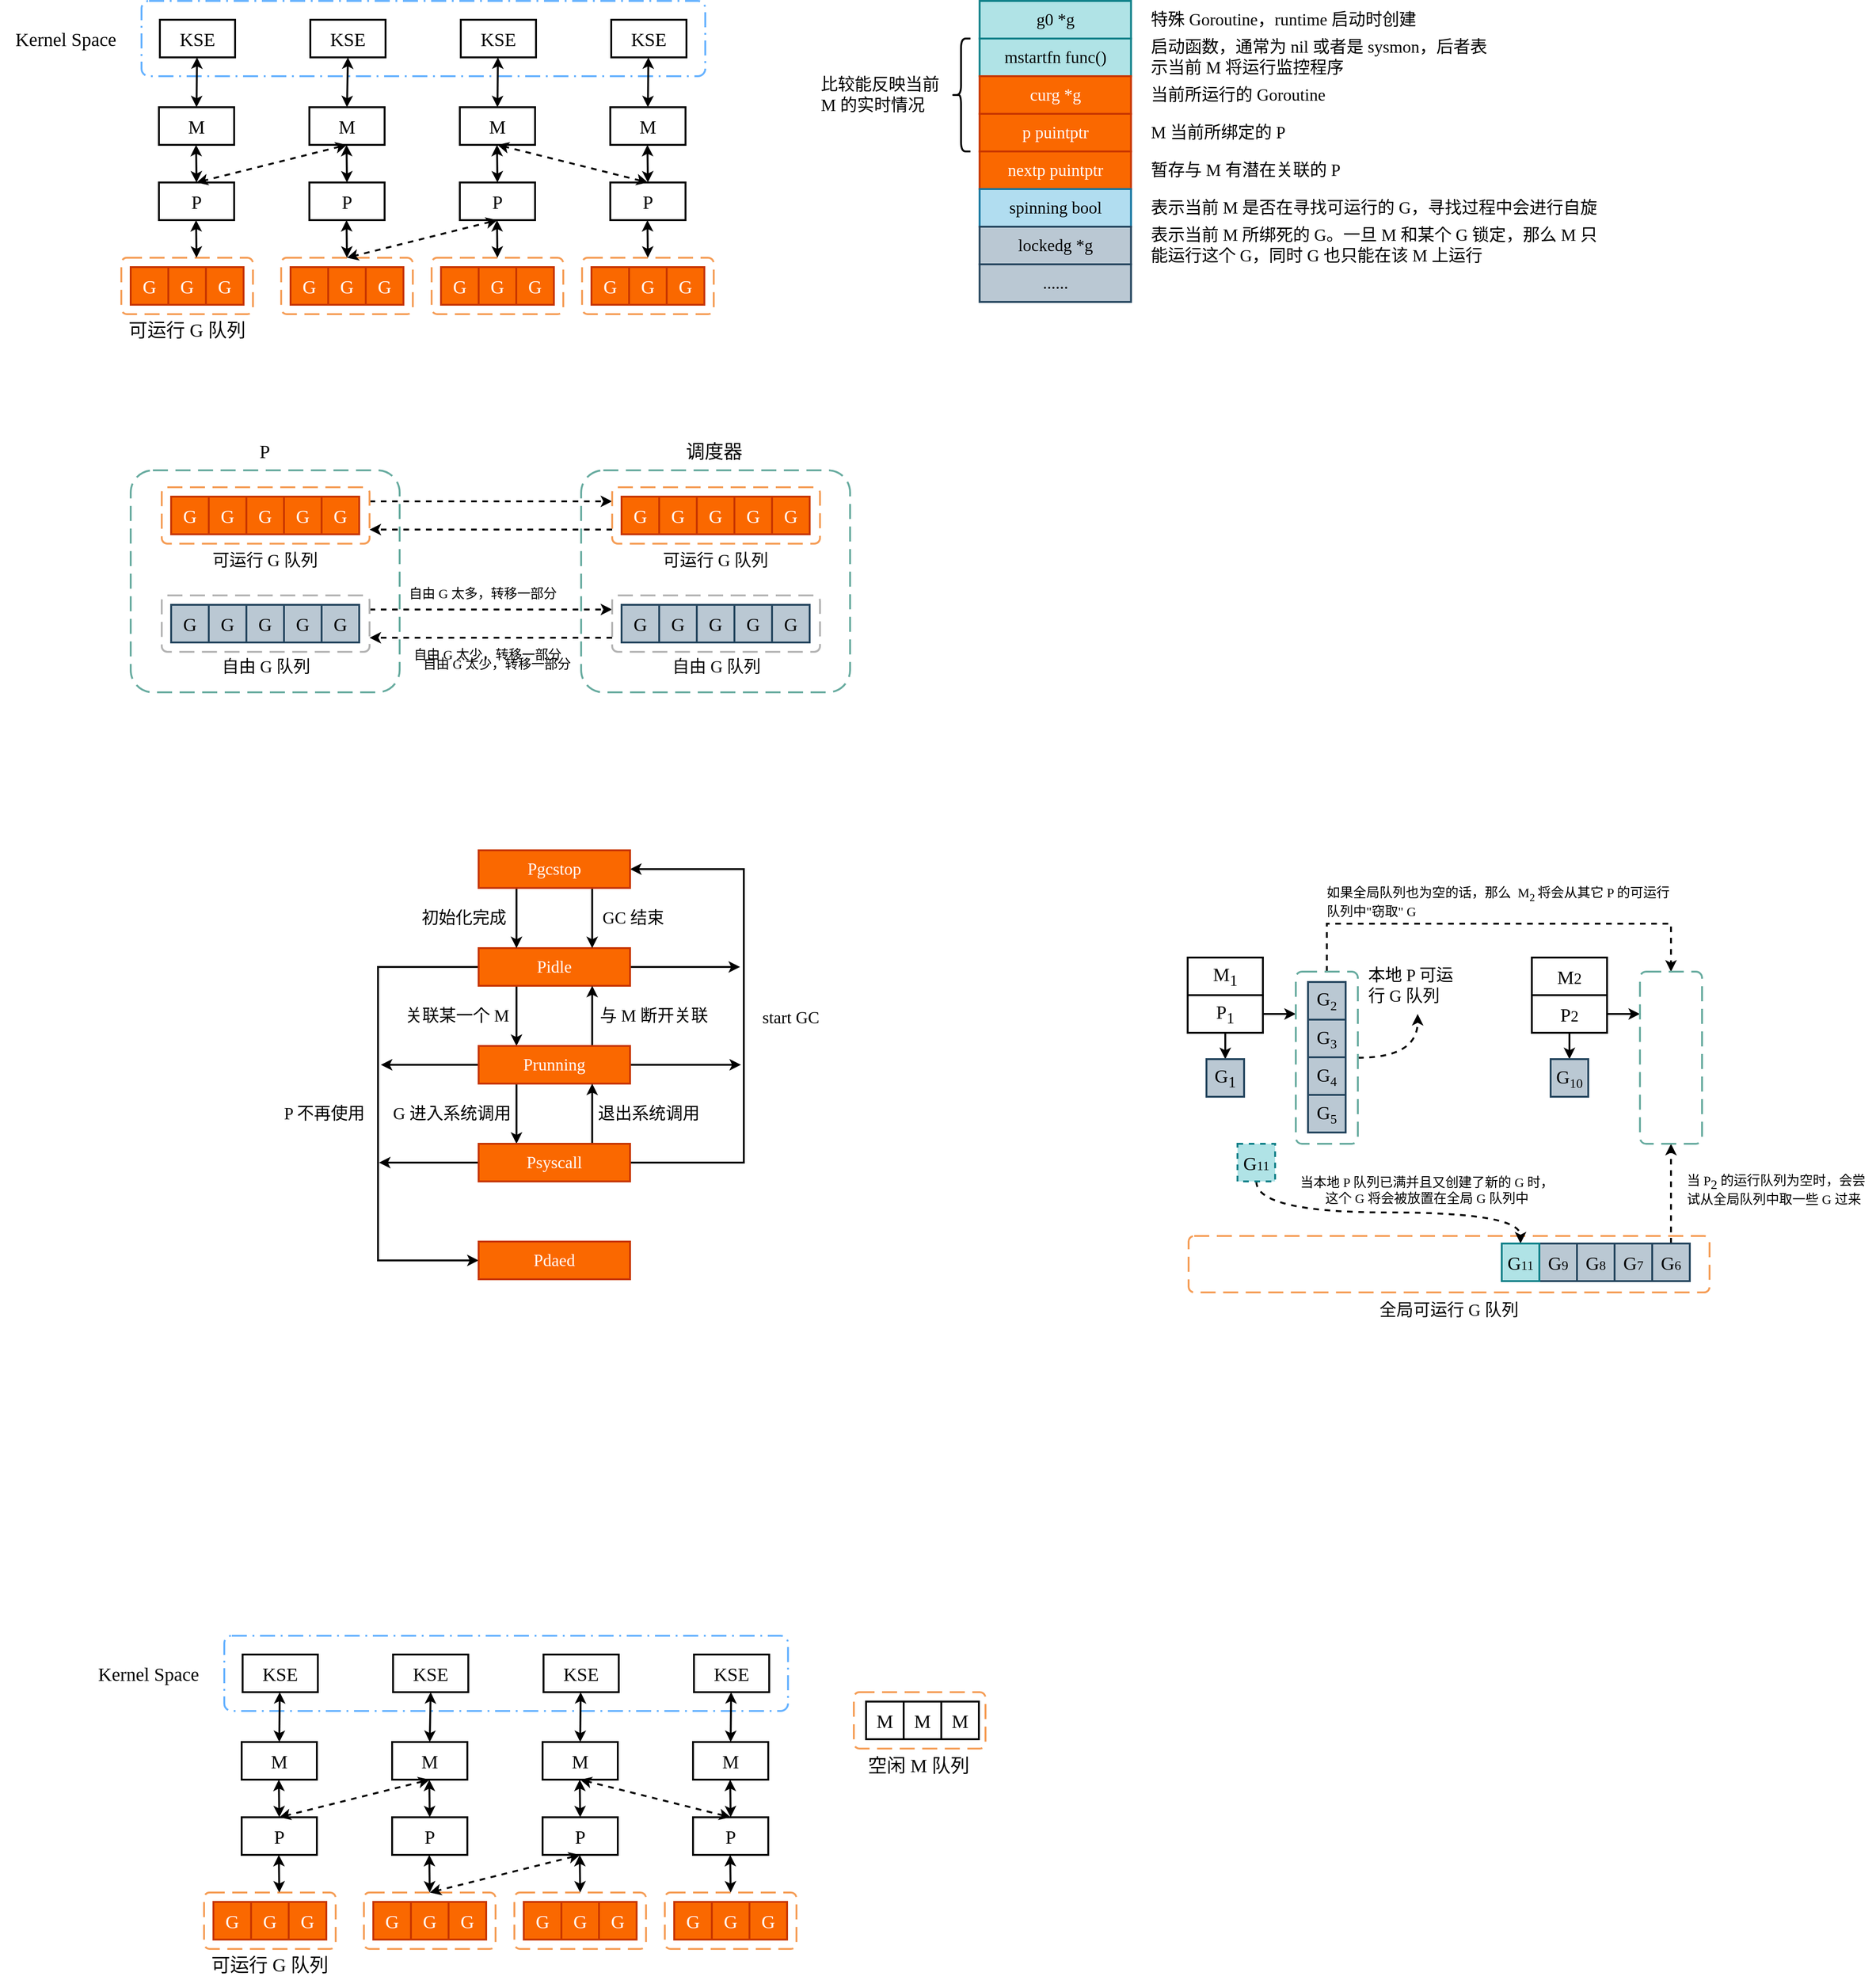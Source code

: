 <mxfile version="14.6.7" type="device"><diagram id="qYpb_V-VxKx55WfRO-zt" name="Page-1"><mxGraphModel dx="1826" dy="771" grid="0" gridSize="10" guides="1" tooltips="1" connect="1" arrows="1" fold="1" page="0" pageScale="1" pageWidth="827" pageHeight="1169" math="0" shadow="0"><root><mxCell id="0"/><mxCell id="1" parent="0"/><mxCell id="rrBx6w8d1F6gCD1FNpOM-108" value="" style="rounded=1;arcSize=10;dashed=1;fillColor=none;gradientColor=none;dashPattern=8 4;strokeWidth=2;sketch=0;fontFamily=Comic Sans MS;fontSize=20;fontColor=#FFFFFF;strokeColor=#67AB9F;" vertex="1" parent="1"><mxGeometry x="129" y="679" width="286" height="236" as="geometry"/></mxCell><mxCell id="rrBx6w8d1F6gCD1FNpOM-110" value="" style="rounded=1;arcSize=10;dashed=1;fillColor=none;gradientColor=none;dashPattern=8 4;strokeWidth=2;sketch=0;fontFamily=Comic Sans MS;fontSize=20;fontColor=#FFFFFF;strokeColor=#67AB9F;" vertex="1" parent="1"><mxGeometry x="608" y="679" width="286" height="236" as="geometry"/></mxCell><mxCell id="rrBx6w8d1F6gCD1FNpOM-54" value="" style="rounded=1;arcSize=10;dashed=1;fillColor=none;gradientColor=none;dashPattern=8 3 1 3;strokeWidth=2;sketch=0;fontFamily=Comic Sans MS;fontSize=20;fontColor=#000000;strokeColor=#66B2FF;" vertex="1" parent="1"><mxGeometry x="140.5" y="180" width="599.5" height="80" as="geometry"/></mxCell><mxCell id="rrBx6w8d1F6gCD1FNpOM-30" value="" style="rounded=1;arcSize=10;dashed=1;strokeColor=#F59D56;fillColor=none;gradientColor=none;dashPattern=8 4;strokeWidth=2;sketch=0;fontFamily=Comic Sans MS;fontSize=20;fontColor=#FFFFFF;" vertex="1" parent="1"><mxGeometry x="119" y="453" width="140" height="60" as="geometry"/></mxCell><mxCell id="rrBx6w8d1F6gCD1FNpOM-1" value="KSE" style="rounded=0;whiteSpace=wrap;html=1;sketch=0;strokeWidth=2;fontFamily=Comic Sans MS;fontSize=20;" vertex="1" parent="1"><mxGeometry x="160" y="200" width="80" height="40" as="geometry"/></mxCell><mxCell id="rrBx6w8d1F6gCD1FNpOM-2" value="KSE" style="rounded=0;whiteSpace=wrap;html=1;sketch=0;strokeWidth=2;fontFamily=Comic Sans MS;fontSize=20;" vertex="1" parent="1"><mxGeometry x="320" y="200" width="80" height="40" as="geometry"/></mxCell><mxCell id="rrBx6w8d1F6gCD1FNpOM-3" value="KSE" style="rounded=0;whiteSpace=wrap;html=1;sketch=0;strokeWidth=2;fontFamily=Comic Sans MS;fontSize=20;" vertex="1" parent="1"><mxGeometry x="480" y="200" width="80" height="40" as="geometry"/></mxCell><mxCell id="rrBx6w8d1F6gCD1FNpOM-4" value="KSE" style="rounded=0;whiteSpace=wrap;html=1;sketch=0;strokeWidth=2;fontFamily=Comic Sans MS;fontSize=20;" vertex="1" parent="1"><mxGeometry x="640" y="200" width="80" height="40" as="geometry"/></mxCell><mxCell id="rrBx6w8d1F6gCD1FNpOM-5" value="M" style="rounded=0;whiteSpace=wrap;html=1;sketch=0;strokeWidth=2;fontFamily=Comic Sans MS;fontSize=20;" vertex="1" parent="1"><mxGeometry x="159" y="293" width="80" height="40" as="geometry"/></mxCell><mxCell id="rrBx6w8d1F6gCD1FNpOM-6" value="M" style="rounded=0;whiteSpace=wrap;html=1;sketch=0;strokeWidth=2;fontFamily=Comic Sans MS;fontSize=20;" vertex="1" parent="1"><mxGeometry x="319" y="293" width="80" height="40" as="geometry"/></mxCell><mxCell id="rrBx6w8d1F6gCD1FNpOM-7" value="M" style="rounded=0;whiteSpace=wrap;html=1;sketch=0;strokeWidth=2;fontFamily=Comic Sans MS;fontSize=20;" vertex="1" parent="1"><mxGeometry x="479" y="293" width="80" height="40" as="geometry"/></mxCell><mxCell id="rrBx6w8d1F6gCD1FNpOM-8" value="M" style="rounded=0;whiteSpace=wrap;html=1;sketch=0;strokeWidth=2;fontFamily=Comic Sans MS;fontSize=20;" vertex="1" parent="1"><mxGeometry x="639" y="293" width="80" height="40" as="geometry"/></mxCell><mxCell id="rrBx6w8d1F6gCD1FNpOM-9" value="" style="endArrow=classic;startArrow=classic;html=1;fontFamily=Comic Sans MS;fontSize=20;strokeWidth=2;exitX=0.5;exitY=0;exitDx=0;exitDy=0;entryX=0.5;entryY=1;entryDx=0;entryDy=0;" edge="1" parent="1" source="rrBx6w8d1F6gCD1FNpOM-6" target="rrBx6w8d1F6gCD1FNpOM-2"><mxGeometry width="50" height="50" relative="1" as="geometry"><mxPoint x="390" y="390" as="sourcePoint"/><mxPoint x="440" y="340" as="targetPoint"/></mxGeometry></mxCell><mxCell id="rrBx6w8d1F6gCD1FNpOM-10" value="" style="endArrow=classic;startArrow=classic;html=1;fontFamily=Comic Sans MS;fontSize=20;strokeWidth=2;entryX=0.5;entryY=1;entryDx=0;entryDy=0;exitX=0.5;exitY=0;exitDx=0;exitDy=0;" edge="1" parent="1" source="rrBx6w8d1F6gCD1FNpOM-7"><mxGeometry width="50" height="50" relative="1" as="geometry"><mxPoint x="545" y="271" as="sourcePoint"/><mxPoint x="519.5" y="240" as="targetPoint"/></mxGeometry></mxCell><mxCell id="rrBx6w8d1F6gCD1FNpOM-11" value="" style="endArrow=classic;startArrow=classic;html=1;fontFamily=Comic Sans MS;fontSize=20;strokeWidth=2;entryX=0.5;entryY=1;entryDx=0;entryDy=0;exitX=0.5;exitY=0;exitDx=0;exitDy=0;" edge="1" parent="1" source="rrBx6w8d1F6gCD1FNpOM-8"><mxGeometry width="50" height="50" relative="1" as="geometry"><mxPoint x="818" y="268" as="sourcePoint"/><mxPoint x="679.5" y="240" as="targetPoint"/></mxGeometry></mxCell><mxCell id="rrBx6w8d1F6gCD1FNpOM-12" value="" style="endArrow=classic;startArrow=classic;html=1;fontFamily=Comic Sans MS;fontSize=20;strokeWidth=2;entryX=0.5;entryY=1;entryDx=0;entryDy=0;exitX=0.5;exitY=0;exitDx=0;exitDy=0;" edge="1" parent="1" source="rrBx6w8d1F6gCD1FNpOM-5"><mxGeometry width="50" height="50" relative="1" as="geometry"><mxPoint x="200" y="290" as="sourcePoint"/><mxPoint x="199.5" y="240" as="targetPoint"/></mxGeometry></mxCell><mxCell id="rrBx6w8d1F6gCD1FNpOM-13" value="P" style="rounded=0;whiteSpace=wrap;html=1;sketch=0;strokeWidth=2;fontFamily=Comic Sans MS;fontSize=20;" vertex="1" parent="1"><mxGeometry x="159" y="373" width="80" height="40" as="geometry"/></mxCell><mxCell id="rrBx6w8d1F6gCD1FNpOM-14" value="P" style="rounded=0;whiteSpace=wrap;html=1;sketch=0;strokeWidth=2;fontFamily=Comic Sans MS;fontSize=20;" vertex="1" parent="1"><mxGeometry x="319" y="373" width="80" height="40" as="geometry"/></mxCell><mxCell id="rrBx6w8d1F6gCD1FNpOM-15" value="P" style="rounded=0;whiteSpace=wrap;html=1;sketch=0;strokeWidth=2;fontFamily=Comic Sans MS;fontSize=20;" vertex="1" parent="1"><mxGeometry x="479" y="373" width="80" height="40" as="geometry"/></mxCell><mxCell id="rrBx6w8d1F6gCD1FNpOM-16" value="P" style="rounded=0;whiteSpace=wrap;html=1;sketch=0;strokeWidth=2;fontFamily=Comic Sans MS;fontSize=20;" vertex="1" parent="1"><mxGeometry x="639" y="373" width="80" height="40" as="geometry"/></mxCell><mxCell id="rrBx6w8d1F6gCD1FNpOM-17" value="" style="endArrow=classic;startArrow=classic;html=1;fontFamily=Comic Sans MS;fontSize=20;strokeWidth=2;entryX=0.5;entryY=1;entryDx=0;entryDy=0;" edge="1" parent="1"><mxGeometry width="50" height="50" relative="1" as="geometry"><mxPoint x="199" y="373" as="sourcePoint"/><mxPoint x="198.5" y="333" as="targetPoint"/></mxGeometry></mxCell><mxCell id="rrBx6w8d1F6gCD1FNpOM-18" value="" style="endArrow=classic;startArrow=classic;html=1;fontFamily=Comic Sans MS;fontSize=20;strokeWidth=2;entryX=0.5;entryY=1;entryDx=0;entryDy=0;" edge="1" parent="1"><mxGeometry width="50" height="50" relative="1" as="geometry"><mxPoint x="359" y="373" as="sourcePoint"/><mxPoint x="358.5" y="333" as="targetPoint"/></mxGeometry></mxCell><mxCell id="rrBx6w8d1F6gCD1FNpOM-19" value="" style="endArrow=classic;startArrow=classic;html=1;fontFamily=Comic Sans MS;fontSize=20;strokeWidth=2;entryX=0.5;entryY=1;entryDx=0;entryDy=0;" edge="1" parent="1"><mxGeometry width="50" height="50" relative="1" as="geometry"><mxPoint x="519" y="373" as="sourcePoint"/><mxPoint x="518.5" y="333" as="targetPoint"/></mxGeometry></mxCell><mxCell id="rrBx6w8d1F6gCD1FNpOM-20" value="" style="endArrow=classic;startArrow=classic;html=1;fontFamily=Comic Sans MS;fontSize=20;strokeWidth=2;entryX=0.5;entryY=1;entryDx=0;entryDy=0;" edge="1" parent="1"><mxGeometry width="50" height="50" relative="1" as="geometry"><mxPoint x="679" y="373" as="sourcePoint"/><mxPoint x="678.5" y="333" as="targetPoint"/></mxGeometry></mxCell><mxCell id="rrBx6w8d1F6gCD1FNpOM-21" value="" style="endArrow=classic;startArrow=classic;html=1;fontFamily=Comic Sans MS;fontSize=20;strokeWidth=2;dashed=1;entryX=0.5;entryY=0;entryDx=0;entryDy=0;" edge="1" parent="1" target="rrBx6w8d1F6gCD1FNpOM-13"><mxGeometry width="50" height="50" relative="1" as="geometry"><mxPoint x="359" y="333" as="sourcePoint"/><mxPoint x="199" y="333" as="targetPoint"/></mxGeometry></mxCell><mxCell id="rrBx6w8d1F6gCD1FNpOM-23" value="" style="endArrow=classic;startArrow=classic;html=1;fontFamily=Comic Sans MS;fontSize=20;strokeWidth=2;dashed=1;exitX=0.5;exitY=0;exitDx=0;exitDy=0;entryX=0.5;entryY=1;entryDx=0;entryDy=0;" edge="1" parent="1"><mxGeometry width="50" height="50" relative="1" as="geometry"><mxPoint x="679" y="373" as="sourcePoint"/><mxPoint x="519" y="333" as="targetPoint"/></mxGeometry></mxCell><mxCell id="rrBx6w8d1F6gCD1FNpOM-26" value="G" style="whiteSpace=wrap;html=1;aspect=fixed;sketch=0;fontFamily=Comic Sans MS;fontSize=20;strokeWidth=2;fillColor=#fa6800;strokeColor=#C73500;fontColor=#FFFFFF;" vertex="1" parent="1"><mxGeometry x="129" y="463" width="40" height="40" as="geometry"/></mxCell><mxCell id="rrBx6w8d1F6gCD1FNpOM-27" value="G" style="whiteSpace=wrap;html=1;aspect=fixed;sketch=0;fontFamily=Comic Sans MS;fontSize=20;strokeWidth=2;fillColor=#fa6800;strokeColor=#C73500;fontColor=#FFFFFF;" vertex="1" parent="1"><mxGeometry x="169" y="463" width="40" height="40" as="geometry"/></mxCell><mxCell id="rrBx6w8d1F6gCD1FNpOM-28" value="G" style="whiteSpace=wrap;html=1;aspect=fixed;sketch=0;fontFamily=Comic Sans MS;fontSize=20;strokeWidth=2;fillColor=#fa6800;strokeColor=#C73500;fontColor=#FFFFFF;" vertex="1" parent="1"><mxGeometry x="209" y="463" width="40" height="40" as="geometry"/></mxCell><mxCell id="rrBx6w8d1F6gCD1FNpOM-31" value="可运行 G 队列" style="text;html=1;strokeColor=none;fillColor=none;align=center;verticalAlign=middle;whiteSpace=wrap;rounded=0;sketch=0;fontFamily=Comic Sans MS;fontSize=20;" vertex="1" parent="1"><mxGeometry x="119" y="513" width="140" height="32" as="geometry"/></mxCell><mxCell id="rrBx6w8d1F6gCD1FNpOM-33" value="" style="rounded=1;arcSize=10;dashed=1;strokeColor=#F59D56;fillColor=none;gradientColor=none;dashPattern=8 4;strokeWidth=2;sketch=0;fontFamily=Comic Sans MS;fontSize=20;fontColor=#FFFFFF;" vertex="1" parent="1"><mxGeometry x="289" y="453" width="140" height="60" as="geometry"/></mxCell><mxCell id="rrBx6w8d1F6gCD1FNpOM-34" value="G" style="whiteSpace=wrap;html=1;aspect=fixed;sketch=0;fontFamily=Comic Sans MS;fontSize=20;strokeWidth=2;fillColor=#fa6800;strokeColor=#C73500;fontColor=#FFFFFF;" vertex="1" parent="1"><mxGeometry x="299" y="463" width="40" height="40" as="geometry"/></mxCell><mxCell id="rrBx6w8d1F6gCD1FNpOM-35" value="G" style="whiteSpace=wrap;html=1;aspect=fixed;sketch=0;fontFamily=Comic Sans MS;fontSize=20;strokeWidth=2;fillColor=#fa6800;strokeColor=#C73500;fontColor=#FFFFFF;" vertex="1" parent="1"><mxGeometry x="339" y="463" width="40" height="40" as="geometry"/></mxCell><mxCell id="rrBx6w8d1F6gCD1FNpOM-36" value="G" style="whiteSpace=wrap;html=1;aspect=fixed;sketch=0;fontFamily=Comic Sans MS;fontSize=20;strokeWidth=2;fillColor=#fa6800;strokeColor=#C73500;fontColor=#FFFFFF;" vertex="1" parent="1"><mxGeometry x="379" y="463" width="40" height="40" as="geometry"/></mxCell><mxCell id="rrBx6w8d1F6gCD1FNpOM-38" value="" style="rounded=1;arcSize=10;dashed=1;strokeColor=#F59D56;fillColor=none;gradientColor=none;dashPattern=8 4;strokeWidth=2;sketch=0;fontFamily=Comic Sans MS;fontSize=20;fontColor=#FFFFFF;" vertex="1" parent="1"><mxGeometry x="449" y="453" width="140" height="60" as="geometry"/></mxCell><mxCell id="rrBx6w8d1F6gCD1FNpOM-39" value="G" style="whiteSpace=wrap;html=1;aspect=fixed;sketch=0;fontFamily=Comic Sans MS;fontSize=20;strokeWidth=2;fillColor=#fa6800;strokeColor=#C73500;fontColor=#FFFFFF;" vertex="1" parent="1"><mxGeometry x="459" y="463" width="40" height="40" as="geometry"/></mxCell><mxCell id="rrBx6w8d1F6gCD1FNpOM-40" value="G" style="whiteSpace=wrap;html=1;aspect=fixed;sketch=0;fontFamily=Comic Sans MS;fontSize=20;strokeWidth=2;fillColor=#fa6800;strokeColor=#C73500;fontColor=#FFFFFF;" vertex="1" parent="1"><mxGeometry x="499" y="463" width="40" height="40" as="geometry"/></mxCell><mxCell id="rrBx6w8d1F6gCD1FNpOM-41" value="G" style="whiteSpace=wrap;html=1;aspect=fixed;sketch=0;fontFamily=Comic Sans MS;fontSize=20;strokeWidth=2;fillColor=#fa6800;strokeColor=#C73500;fontColor=#FFFFFF;" vertex="1" parent="1"><mxGeometry x="539" y="463" width="40" height="40" as="geometry"/></mxCell><mxCell id="rrBx6w8d1F6gCD1FNpOM-43" value="" style="rounded=1;arcSize=10;dashed=1;strokeColor=#F59D56;fillColor=none;gradientColor=none;dashPattern=8 4;strokeWidth=2;sketch=0;fontFamily=Comic Sans MS;fontSize=20;fontColor=#FFFFFF;" vertex="1" parent="1"><mxGeometry x="609" y="453" width="140" height="60" as="geometry"/></mxCell><mxCell id="rrBx6w8d1F6gCD1FNpOM-44" value="G" style="whiteSpace=wrap;html=1;aspect=fixed;sketch=0;fontFamily=Comic Sans MS;fontSize=20;strokeWidth=2;fillColor=#fa6800;strokeColor=#C73500;fontColor=#FFFFFF;" vertex="1" parent="1"><mxGeometry x="619" y="463" width="40" height="40" as="geometry"/></mxCell><mxCell id="rrBx6w8d1F6gCD1FNpOM-45" value="G" style="whiteSpace=wrap;html=1;aspect=fixed;sketch=0;fontFamily=Comic Sans MS;fontSize=20;strokeWidth=2;fillColor=#fa6800;strokeColor=#C73500;fontColor=#FFFFFF;" vertex="1" parent="1"><mxGeometry x="659" y="463" width="40" height="40" as="geometry"/></mxCell><mxCell id="rrBx6w8d1F6gCD1FNpOM-46" value="G" style="whiteSpace=wrap;html=1;aspect=fixed;sketch=0;fontFamily=Comic Sans MS;fontSize=20;strokeWidth=2;fillColor=#fa6800;strokeColor=#C73500;fontColor=#FFFFFF;" vertex="1" parent="1"><mxGeometry x="699" y="463" width="40" height="40" as="geometry"/></mxCell><mxCell id="rrBx6w8d1F6gCD1FNpOM-49" value="" style="endArrow=classic;startArrow=classic;html=1;fontFamily=Comic Sans MS;fontSize=20;strokeWidth=2;entryX=0.5;entryY=1;entryDx=0;entryDy=0;" edge="1" parent="1"><mxGeometry width="50" height="50" relative="1" as="geometry"><mxPoint x="199" y="453" as="sourcePoint"/><mxPoint x="198.5" y="413" as="targetPoint"/></mxGeometry></mxCell><mxCell id="rrBx6w8d1F6gCD1FNpOM-50" value="" style="endArrow=classic;startArrow=classic;html=1;fontFamily=Comic Sans MS;fontSize=20;strokeWidth=2;entryX=0.5;entryY=1;entryDx=0;entryDy=0;" edge="1" parent="1"><mxGeometry width="50" height="50" relative="1" as="geometry"><mxPoint x="359" y="453" as="sourcePoint"/><mxPoint x="358.5" y="413" as="targetPoint"/></mxGeometry></mxCell><mxCell id="rrBx6w8d1F6gCD1FNpOM-51" value="" style="endArrow=classic;startArrow=classic;html=1;fontFamily=Comic Sans MS;fontSize=20;strokeWidth=2;entryX=0.5;entryY=1;entryDx=0;entryDy=0;" edge="1" parent="1"><mxGeometry width="50" height="50" relative="1" as="geometry"><mxPoint x="519" y="453" as="sourcePoint"/><mxPoint x="518.5" y="413" as="targetPoint"/></mxGeometry></mxCell><mxCell id="rrBx6w8d1F6gCD1FNpOM-52" value="" style="endArrow=classic;startArrow=classic;html=1;fontFamily=Comic Sans MS;fontSize=20;strokeWidth=2;entryX=0.5;entryY=1;entryDx=0;entryDy=0;" edge="1" parent="1"><mxGeometry width="50" height="50" relative="1" as="geometry"><mxPoint x="679" y="453" as="sourcePoint"/><mxPoint x="678.5" y="413" as="targetPoint"/></mxGeometry></mxCell><mxCell id="rrBx6w8d1F6gCD1FNpOM-53" value="" style="endArrow=classic;startArrow=classic;html=1;fontFamily=Comic Sans MS;fontSize=20;strokeWidth=2;dashed=1;entryX=0.5;entryY=0;entryDx=0;entryDy=0;" edge="1" parent="1"><mxGeometry width="50" height="50" relative="1" as="geometry"><mxPoint x="519" y="413" as="sourcePoint"/><mxPoint x="359" y="453" as="targetPoint"/></mxGeometry></mxCell><mxCell id="rrBx6w8d1F6gCD1FNpOM-55" value="Kernel Space" style="text;html=1;strokeColor=none;fillColor=none;align=center;verticalAlign=middle;whiteSpace=wrap;rounded=0;sketch=0;fontFamily=Comic Sans MS;fontSize=20;" vertex="1" parent="1"><mxGeometry x="-10" y="210" width="140" height="20" as="geometry"/></mxCell><mxCell id="rrBx6w8d1F6gCD1FNpOM-63" value="g0 *g" style="rounded=0;whiteSpace=wrap;html=1;sketch=0;strokeWidth=2;fontFamily=Comic Sans MS;fontSize=18;fillColor=#b0e3e6;strokeColor=#0e8088;" vertex="1" parent="1"><mxGeometry x="1031.75" y="180" width="161" height="40" as="geometry"/></mxCell><mxCell id="rrBx6w8d1F6gCD1FNpOM-64" value="mstartfn func()" style="rounded=0;whiteSpace=wrap;html=1;sketch=0;strokeWidth=2;fontFamily=Comic Sans MS;fontSize=18;fillColor=#b0e3e6;strokeColor=#0e8088;" vertex="1" parent="1"><mxGeometry x="1031.75" y="220" width="161" height="40" as="geometry"/></mxCell><mxCell id="rrBx6w8d1F6gCD1FNpOM-65" value="curg *g" style="rounded=0;whiteSpace=wrap;html=1;sketch=0;strokeWidth=2;fontFamily=Comic Sans MS;fontSize=18;fillColor=#fa6800;strokeColor=#C73500;fontColor=#FFFFFF;" vertex="1" parent="1"><mxGeometry x="1031.75" y="260" width="161" height="40" as="geometry"/></mxCell><mxCell id="rrBx6w8d1F6gCD1FNpOM-66" value="p puintptr" style="rounded=0;whiteSpace=wrap;html=1;sketch=0;strokeWidth=2;fontFamily=Comic Sans MS;fontSize=18;fillColor=#fa6800;strokeColor=#C73500;fontColor=#FFFFFF;" vertex="1" parent="1"><mxGeometry x="1031.75" y="300" width="161" height="40" as="geometry"/></mxCell><mxCell id="rrBx6w8d1F6gCD1FNpOM-67" value="nextp puintptr" style="rounded=0;whiteSpace=wrap;html=1;sketch=0;strokeWidth=2;fontFamily=Comic Sans MS;fontSize=18;fillColor=#fa6800;strokeColor=#C73500;fontColor=#FFFFFF;" vertex="1" parent="1"><mxGeometry x="1031.75" y="340" width="161" height="40" as="geometry"/></mxCell><mxCell id="rrBx6w8d1F6gCD1FNpOM-68" value="spinning bool" style="rounded=0;whiteSpace=wrap;html=1;sketch=0;strokeWidth=2;fontFamily=Comic Sans MS;fontSize=18;fillColor=#b1ddf0;strokeColor=#10739e;" vertex="1" parent="1"><mxGeometry x="1031.75" y="380" width="161" height="40" as="geometry"/></mxCell><mxCell id="rrBx6w8d1F6gCD1FNpOM-69" value="lockedg *g" style="rounded=0;whiteSpace=wrap;html=1;sketch=0;strokeWidth=2;fontFamily=Comic Sans MS;fontSize=18;fillColor=#bac8d3;strokeColor=#23445d;" vertex="1" parent="1"><mxGeometry x="1031.75" y="420" width="161" height="40" as="geometry"/></mxCell><mxCell id="rrBx6w8d1F6gCD1FNpOM-70" value="特殊 Goroutine，runtime 启动时创建" style="text;html=1;strokeColor=none;fillColor=none;align=left;verticalAlign=middle;whiteSpace=wrap;rounded=0;sketch=0;fontFamily=Comic Sans MS;fontSize=18;" vertex="1" parent="1"><mxGeometry x="1212" y="184" width="330" height="32" as="geometry"/></mxCell><mxCell id="rrBx6w8d1F6gCD1FNpOM-71" value="启动函数，通常为 nil 或者是 sysmon，后者表示当前 M 将运行监控程序" style="text;html=1;strokeColor=none;fillColor=none;align=left;verticalAlign=middle;whiteSpace=wrap;rounded=0;sketch=0;fontFamily=Comic Sans MS;fontSize=18;" vertex="1" parent="1"><mxGeometry x="1212" y="224" width="370" height="32" as="geometry"/></mxCell><mxCell id="rrBx6w8d1F6gCD1FNpOM-72" value="当前所运行的 Goroutine" style="text;html=1;strokeColor=none;fillColor=none;align=left;verticalAlign=middle;whiteSpace=wrap;rounded=0;sketch=0;fontFamily=Comic Sans MS;fontSize=18;" vertex="1" parent="1"><mxGeometry x="1212" y="264" width="370" height="32" as="geometry"/></mxCell><mxCell id="rrBx6w8d1F6gCD1FNpOM-73" value="M 当前所绑定的 P" style="text;html=1;strokeColor=none;fillColor=none;align=left;verticalAlign=middle;whiteSpace=wrap;rounded=0;sketch=0;fontFamily=Comic Sans MS;fontSize=18;" vertex="1" parent="1"><mxGeometry x="1212" y="304" width="370" height="32" as="geometry"/></mxCell><mxCell id="rrBx6w8d1F6gCD1FNpOM-74" value="暂存与 M 有潜在关联的 P" style="text;html=1;strokeColor=none;fillColor=none;align=left;verticalAlign=middle;whiteSpace=wrap;rounded=0;sketch=0;fontFamily=Comic Sans MS;fontSize=18;" vertex="1" parent="1"><mxGeometry x="1212" y="344" width="370" height="32" as="geometry"/></mxCell><mxCell id="rrBx6w8d1F6gCD1FNpOM-75" value="表示当前 M 是否在寻找可运行的 G，寻找过程中会进行自旋" style="text;html=1;strokeColor=none;fillColor=none;align=left;verticalAlign=middle;whiteSpace=wrap;rounded=0;sketch=0;fontFamily=Comic Sans MS;fontSize=18;" vertex="1" parent="1"><mxGeometry x="1212" y="384" width="480" height="32" as="geometry"/></mxCell><mxCell id="rrBx6w8d1F6gCD1FNpOM-76" value="表示当前 M 所绑死的 G。一旦 M 和某个 G 锁定，那么 M 只能运行这个 G，同时 G 也只能在该 M 上运行&amp;nbsp;" style="text;html=1;strokeColor=none;fillColor=none;align=left;verticalAlign=middle;whiteSpace=wrap;rounded=0;sketch=0;fontFamily=Comic Sans MS;fontSize=18;" vertex="1" parent="1"><mxGeometry x="1212" y="424" width="480" height="32" as="geometry"/></mxCell><mxCell id="rrBx6w8d1F6gCD1FNpOM-77" value="" style="shape=curlyBracket;whiteSpace=wrap;html=1;rounded=1;sketch=0;fontFamily=Comic Sans MS;fontSize=18;fontColor=#FFFFFF;strokeWidth=2;align=left;" vertex="1" parent="1"><mxGeometry x="1002" y="220" width="20" height="120" as="geometry"/></mxCell><mxCell id="rrBx6w8d1F6gCD1FNpOM-78" value="比较能反映当前 M 的实时情况" style="text;html=1;strokeColor=none;fillColor=none;align=left;verticalAlign=middle;whiteSpace=wrap;rounded=0;sketch=0;fontFamily=Comic Sans MS;fontSize=18;" vertex="1" parent="1"><mxGeometry x="861" y="250" width="141" height="60" as="geometry"/></mxCell><mxCell id="rrBx6w8d1F6gCD1FNpOM-79" value="......" style="rounded=0;whiteSpace=wrap;html=1;sketch=0;strokeWidth=2;fontFamily=Comic Sans MS;fontSize=18;fillColor=#bac8d3;strokeColor=#23445d;" vertex="1" parent="1"><mxGeometry x="1031.75" y="460" width="161" height="40" as="geometry"/></mxCell><mxCell id="rrBx6w8d1F6gCD1FNpOM-116" style="edgeStyle=orthogonalEdgeStyle;rounded=0;orthogonalLoop=1;jettySize=auto;html=1;exitX=1;exitY=0.25;exitDx=0;exitDy=0;entryX=0;entryY=0.25;entryDx=0;entryDy=0;dashed=1;fontFamily=Comic Sans MS;fontSize=14;fontColor=#FFFFFF;strokeWidth=2;" edge="1" parent="1" source="rrBx6w8d1F6gCD1FNpOM-80" target="rrBx6w8d1F6gCD1FNpOM-94"><mxGeometry relative="1" as="geometry"/></mxCell><mxCell id="rrBx6w8d1F6gCD1FNpOM-80" value="" style="rounded=1;arcSize=10;dashed=1;strokeColor=#F59D56;fillColor=none;gradientColor=none;dashPattern=8 4;strokeWidth=2;sketch=0;fontFamily=Comic Sans MS;fontSize=20;fontColor=#FFFFFF;" vertex="1" parent="1"><mxGeometry x="162" y="697" width="221" height="60" as="geometry"/></mxCell><mxCell id="rrBx6w8d1F6gCD1FNpOM-81" value="G" style="whiteSpace=wrap;html=1;aspect=fixed;sketch=0;fontFamily=Comic Sans MS;fontSize=20;strokeWidth=2;fillColor=#fa6800;strokeColor=#C73500;fontColor=#FFFFFF;" vertex="1" parent="1"><mxGeometry x="172" y="707" width="40" height="40" as="geometry"/></mxCell><mxCell id="rrBx6w8d1F6gCD1FNpOM-82" value="G" style="whiteSpace=wrap;html=1;aspect=fixed;sketch=0;fontFamily=Comic Sans MS;fontSize=20;strokeWidth=2;fillColor=#fa6800;strokeColor=#C73500;fontColor=#FFFFFF;" vertex="1" parent="1"><mxGeometry x="212" y="707" width="40" height="40" as="geometry"/></mxCell><mxCell id="rrBx6w8d1F6gCD1FNpOM-83" value="G" style="whiteSpace=wrap;html=1;aspect=fixed;sketch=0;fontFamily=Comic Sans MS;fontSize=20;strokeWidth=2;fillColor=#fa6800;strokeColor=#C73500;fontColor=#FFFFFF;" vertex="1" parent="1"><mxGeometry x="252" y="707" width="40" height="40" as="geometry"/></mxCell><mxCell id="rrBx6w8d1F6gCD1FNpOM-84" value="G" style="whiteSpace=wrap;html=1;aspect=fixed;sketch=0;fontFamily=Comic Sans MS;fontSize=20;strokeWidth=2;fillColor=#fa6800;strokeColor=#C73500;fontColor=#FFFFFF;" vertex="1" parent="1"><mxGeometry x="292" y="707" width="40" height="40" as="geometry"/></mxCell><mxCell id="rrBx6w8d1F6gCD1FNpOM-85" value="G" style="whiteSpace=wrap;html=1;aspect=fixed;sketch=0;fontFamily=Comic Sans MS;fontSize=20;strokeWidth=2;fillColor=#fa6800;strokeColor=#C73500;fontColor=#FFFFFF;" vertex="1" parent="1"><mxGeometry x="332" y="707" width="40" height="40" as="geometry"/></mxCell><mxCell id="rrBx6w8d1F6gCD1FNpOM-112" style="edgeStyle=orthogonalEdgeStyle;rounded=0;orthogonalLoop=1;jettySize=auto;html=1;exitX=1;exitY=0.25;exitDx=0;exitDy=0;entryX=0;entryY=0.25;entryDx=0;entryDy=0;dashed=1;fontFamily=Comic Sans MS;fontSize=18;fontColor=#FFFFFF;strokeWidth=2;" edge="1" parent="1" source="rrBx6w8d1F6gCD1FNpOM-86" target="rrBx6w8d1F6gCD1FNpOM-100"><mxGeometry relative="1" as="geometry"/></mxCell><mxCell id="rrBx6w8d1F6gCD1FNpOM-86" value="" style="rounded=1;arcSize=10;dashed=1;fillColor=none;gradientColor=none;dashPattern=8 4;strokeWidth=2;sketch=0;fontFamily=Comic Sans MS;fontSize=20;fontColor=#FFFFFF;strokeColor=#B3B3B3;" vertex="1" parent="1"><mxGeometry x="162" y="812" width="221" height="60" as="geometry"/></mxCell><mxCell id="rrBx6w8d1F6gCD1FNpOM-87" value="G" style="whiteSpace=wrap;html=1;aspect=fixed;sketch=0;fontFamily=Comic Sans MS;fontSize=20;strokeWidth=2;fillColor=#bac8d3;strokeColor=#23445d;" vertex="1" parent="1"><mxGeometry x="172" y="822" width="40" height="40" as="geometry"/></mxCell><mxCell id="rrBx6w8d1F6gCD1FNpOM-88" value="G" style="whiteSpace=wrap;html=1;aspect=fixed;sketch=0;fontFamily=Comic Sans MS;fontSize=20;strokeWidth=2;fillColor=#bac8d3;strokeColor=#23445d;" vertex="1" parent="1"><mxGeometry x="212" y="822" width="40" height="40" as="geometry"/></mxCell><mxCell id="rrBx6w8d1F6gCD1FNpOM-89" value="G" style="whiteSpace=wrap;html=1;aspect=fixed;sketch=0;fontFamily=Comic Sans MS;fontSize=20;strokeWidth=2;fillColor=#bac8d3;strokeColor=#23445d;" vertex="1" parent="1"><mxGeometry x="252" y="822" width="40" height="40" as="geometry"/></mxCell><mxCell id="rrBx6w8d1F6gCD1FNpOM-90" value="G" style="whiteSpace=wrap;html=1;aspect=fixed;sketch=0;fontFamily=Comic Sans MS;fontSize=20;strokeWidth=2;fillColor=#bac8d3;strokeColor=#23445d;" vertex="1" parent="1"><mxGeometry x="292" y="822" width="40" height="40" as="geometry"/></mxCell><mxCell id="rrBx6w8d1F6gCD1FNpOM-91" value="G" style="whiteSpace=wrap;html=1;aspect=fixed;sketch=0;fontFamily=Comic Sans MS;fontSize=20;strokeWidth=2;fillColor=#bac8d3;strokeColor=#23445d;" vertex="1" parent="1"><mxGeometry x="332" y="822" width="40" height="40" as="geometry"/></mxCell><mxCell id="rrBx6w8d1F6gCD1FNpOM-92" value="可运行 G 队列" style="text;html=1;strokeColor=none;fillColor=none;align=center;verticalAlign=middle;whiteSpace=wrap;rounded=0;sketch=0;fontFamily=Comic Sans MS;fontSize=18;" vertex="1" parent="1"><mxGeometry x="162" y="759" width="220" height="32" as="geometry"/></mxCell><mxCell id="rrBx6w8d1F6gCD1FNpOM-93" value="自由 G 队列" style="text;html=1;strokeColor=none;fillColor=none;align=center;verticalAlign=middle;whiteSpace=wrap;rounded=0;sketch=0;fontFamily=Comic Sans MS;fontSize=18;" vertex="1" parent="1"><mxGeometry x="163" y="872" width="220" height="32" as="geometry"/></mxCell><mxCell id="rrBx6w8d1F6gCD1FNpOM-117" style="edgeStyle=orthogonalEdgeStyle;rounded=0;orthogonalLoop=1;jettySize=auto;html=1;exitX=0;exitY=0.75;exitDx=0;exitDy=0;entryX=1;entryY=0.75;entryDx=0;entryDy=0;dashed=1;fontFamily=Comic Sans MS;fontSize=14;fontColor=#FFFFFF;strokeWidth=2;" edge="1" parent="1" source="rrBx6w8d1F6gCD1FNpOM-94" target="rrBx6w8d1F6gCD1FNpOM-80"><mxGeometry relative="1" as="geometry"/></mxCell><mxCell id="rrBx6w8d1F6gCD1FNpOM-94" value="" style="rounded=1;arcSize=10;dashed=1;strokeColor=#F59D56;fillColor=none;gradientColor=none;dashPattern=8 4;strokeWidth=2;sketch=0;fontFamily=Comic Sans MS;fontSize=20;fontColor=#FFFFFF;" vertex="1" parent="1"><mxGeometry x="641" y="697" width="221" height="60" as="geometry"/></mxCell><mxCell id="rrBx6w8d1F6gCD1FNpOM-95" value="G" style="whiteSpace=wrap;html=1;aspect=fixed;sketch=0;fontFamily=Comic Sans MS;fontSize=20;strokeWidth=2;fillColor=#fa6800;strokeColor=#C73500;fontColor=#FFFFFF;" vertex="1" parent="1"><mxGeometry x="651" y="707" width="40" height="40" as="geometry"/></mxCell><mxCell id="rrBx6w8d1F6gCD1FNpOM-96" value="G" style="whiteSpace=wrap;html=1;aspect=fixed;sketch=0;fontFamily=Comic Sans MS;fontSize=20;strokeWidth=2;fillColor=#fa6800;strokeColor=#C73500;fontColor=#FFFFFF;" vertex="1" parent="1"><mxGeometry x="691" y="707" width="40" height="40" as="geometry"/></mxCell><mxCell id="rrBx6w8d1F6gCD1FNpOM-97" value="G" style="whiteSpace=wrap;html=1;aspect=fixed;sketch=0;fontFamily=Comic Sans MS;fontSize=20;strokeWidth=2;fillColor=#fa6800;strokeColor=#C73500;fontColor=#FFFFFF;" vertex="1" parent="1"><mxGeometry x="731" y="707" width="40" height="40" as="geometry"/></mxCell><mxCell id="rrBx6w8d1F6gCD1FNpOM-98" value="G" style="whiteSpace=wrap;html=1;aspect=fixed;sketch=0;fontFamily=Comic Sans MS;fontSize=20;strokeWidth=2;fillColor=#fa6800;strokeColor=#C73500;fontColor=#FFFFFF;" vertex="1" parent="1"><mxGeometry x="771" y="707" width="40" height="40" as="geometry"/></mxCell><mxCell id="rrBx6w8d1F6gCD1FNpOM-99" value="G" style="whiteSpace=wrap;html=1;aspect=fixed;sketch=0;fontFamily=Comic Sans MS;fontSize=20;strokeWidth=2;fillColor=#fa6800;strokeColor=#C73500;fontColor=#FFFFFF;" vertex="1" parent="1"><mxGeometry x="811" y="707" width="40" height="40" as="geometry"/></mxCell><mxCell id="rrBx6w8d1F6gCD1FNpOM-113" style="edgeStyle=orthogonalEdgeStyle;rounded=0;orthogonalLoop=1;jettySize=auto;html=1;exitX=0;exitY=0.75;exitDx=0;exitDy=0;entryX=1;entryY=0.75;entryDx=0;entryDy=0;dashed=1;fontFamily=Comic Sans MS;fontSize=18;fontColor=#FFFFFF;strokeWidth=2;" edge="1" parent="1" source="rrBx6w8d1F6gCD1FNpOM-100" target="rrBx6w8d1F6gCD1FNpOM-86"><mxGeometry relative="1" as="geometry"/></mxCell><mxCell id="rrBx6w8d1F6gCD1FNpOM-100" value="" style="rounded=1;arcSize=10;dashed=1;fillColor=none;gradientColor=none;dashPattern=8 4;strokeWidth=2;sketch=0;fontFamily=Comic Sans MS;fontSize=20;fontColor=#FFFFFF;strokeColor=#B3B3B3;" vertex="1" parent="1"><mxGeometry x="641" y="812" width="221" height="60" as="geometry"/></mxCell><mxCell id="rrBx6w8d1F6gCD1FNpOM-101" value="G" style="whiteSpace=wrap;html=1;aspect=fixed;sketch=0;fontFamily=Comic Sans MS;fontSize=20;strokeWidth=2;fillColor=#bac8d3;strokeColor=#23445d;" vertex="1" parent="1"><mxGeometry x="651" y="822" width="40" height="40" as="geometry"/></mxCell><mxCell id="rrBx6w8d1F6gCD1FNpOM-102" value="G" style="whiteSpace=wrap;html=1;aspect=fixed;sketch=0;fontFamily=Comic Sans MS;fontSize=20;strokeWidth=2;fillColor=#bac8d3;strokeColor=#23445d;" vertex="1" parent="1"><mxGeometry x="691" y="822" width="40" height="40" as="geometry"/></mxCell><mxCell id="rrBx6w8d1F6gCD1FNpOM-103" value="G" style="whiteSpace=wrap;html=1;aspect=fixed;sketch=0;fontFamily=Comic Sans MS;fontSize=20;strokeWidth=2;fillColor=#bac8d3;strokeColor=#23445d;" vertex="1" parent="1"><mxGeometry x="731" y="822" width="40" height="40" as="geometry"/></mxCell><mxCell id="rrBx6w8d1F6gCD1FNpOM-104" value="G" style="whiteSpace=wrap;html=1;aspect=fixed;sketch=0;fontFamily=Comic Sans MS;fontSize=20;strokeWidth=2;fillColor=#bac8d3;strokeColor=#23445d;" vertex="1" parent="1"><mxGeometry x="771" y="822" width="40" height="40" as="geometry"/></mxCell><mxCell id="rrBx6w8d1F6gCD1FNpOM-105" value="G" style="whiteSpace=wrap;html=1;aspect=fixed;sketch=0;fontFamily=Comic Sans MS;fontSize=20;strokeWidth=2;fillColor=#bac8d3;strokeColor=#23445d;" vertex="1" parent="1"><mxGeometry x="811" y="822" width="40" height="40" as="geometry"/></mxCell><mxCell id="rrBx6w8d1F6gCD1FNpOM-106" value="可运行 G 队列" style="text;html=1;strokeColor=none;fillColor=none;align=center;verticalAlign=middle;whiteSpace=wrap;rounded=0;sketch=0;fontFamily=Comic Sans MS;fontSize=18;" vertex="1" parent="1"><mxGeometry x="641" y="759" width="220" height="32" as="geometry"/></mxCell><mxCell id="rrBx6w8d1F6gCD1FNpOM-107" value="自由 G 队列" style="text;html=1;strokeColor=none;fillColor=none;align=center;verticalAlign=middle;whiteSpace=wrap;rounded=0;sketch=0;fontFamily=Comic Sans MS;fontSize=18;" vertex="1" parent="1"><mxGeometry x="642" y="872" width="220" height="32" as="geometry"/></mxCell><mxCell id="rrBx6w8d1F6gCD1FNpOM-109" value="P" style="text;html=1;strokeColor=none;fillColor=none;align=center;verticalAlign=middle;whiteSpace=wrap;rounded=0;sketch=0;fontFamily=Comic Sans MS;fontSize=20;" vertex="1" parent="1"><mxGeometry x="129" y="642" width="285" height="32" as="geometry"/></mxCell><mxCell id="rrBx6w8d1F6gCD1FNpOM-111" value="调度器" style="text;html=1;strokeColor=none;fillColor=none;align=center;verticalAlign=middle;whiteSpace=wrap;rounded=0;sketch=0;fontFamily=Comic Sans MS;fontSize=20;" vertex="1" parent="1"><mxGeometry x="607" y="642" width="285" height="32" as="geometry"/></mxCell><mxCell id="rrBx6w8d1F6gCD1FNpOM-114" value="自由 G 太多，转移一部分" style="text;html=1;strokeColor=none;fillColor=none;align=center;verticalAlign=middle;whiteSpace=wrap;rounded=0;sketch=0;fontFamily=Comic Sans MS;fontSize=14;" vertex="1" parent="1"><mxGeometry x="415" y="795" width="177" height="32" as="geometry"/></mxCell><mxCell id="rrBx6w8d1F6gCD1FNpOM-115" value="自由 G 太少，转移一部分" style="text;html=1;strokeColor=none;fillColor=none;align=center;verticalAlign=middle;whiteSpace=wrap;rounded=0;sketch=0;fontFamily=Comic Sans MS;fontSize=14;" vertex="1" parent="1"><mxGeometry x="420" y="860" width="177" height="32" as="geometry"/></mxCell><mxCell id="rrBx6w8d1F6gCD1FNpOM-128" style="edgeStyle=orthogonalEdgeStyle;rounded=0;orthogonalLoop=1;jettySize=auto;html=1;exitX=1;exitY=0.5;exitDx=0;exitDy=0;fontFamily=Comic Sans MS;fontSize=14;fontColor=#FFFFFF;strokeWidth=2;" edge="1" parent="1" source="rrBx6w8d1F6gCD1FNpOM-118"><mxGeometry relative="1" as="geometry"><mxPoint x="777" y="1207" as="targetPoint"/></mxGeometry></mxCell><mxCell id="rrBx6w8d1F6gCD1FNpOM-130" style="edgeStyle=orthogonalEdgeStyle;rounded=0;orthogonalLoop=1;jettySize=auto;html=1;exitX=0;exitY=0.5;exitDx=0;exitDy=0;entryX=0;entryY=0.5;entryDx=0;entryDy=0;fontFamily=Comic Sans MS;fontSize=14;fontColor=#FFFFFF;strokeWidth=2;" edge="1" parent="1" source="rrBx6w8d1F6gCD1FNpOM-118" target="rrBx6w8d1F6gCD1FNpOM-122"><mxGeometry relative="1" as="geometry"><Array as="points"><mxPoint x="392" y="1207"/><mxPoint x="392" y="1519"/></Array></mxGeometry></mxCell><mxCell id="rrBx6w8d1F6gCD1FNpOM-135" style="edgeStyle=orthogonalEdgeStyle;rounded=0;orthogonalLoop=1;jettySize=auto;html=1;exitX=0.25;exitY=1;exitDx=0;exitDy=0;entryX=0.25;entryY=0;entryDx=0;entryDy=0;fontFamily=Comic Sans MS;fontSize=14;fontColor=#FFFFFF;strokeWidth=2;" edge="1" parent="1" source="rrBx6w8d1F6gCD1FNpOM-118" target="rrBx6w8d1F6gCD1FNpOM-119"><mxGeometry relative="1" as="geometry"/></mxCell><mxCell id="rrBx6w8d1F6gCD1FNpOM-118" value="Pidle" style="rounded=0;whiteSpace=wrap;html=1;sketch=0;strokeWidth=2;fontFamily=Comic Sans MS;fontSize=18;fillColor=#fa6800;strokeColor=#C73500;fontColor=#FFFFFF;" vertex="1" parent="1"><mxGeometry x="499" y="1187" width="161" height="40" as="geometry"/></mxCell><mxCell id="rrBx6w8d1F6gCD1FNpOM-129" style="edgeStyle=orthogonalEdgeStyle;rounded=0;orthogonalLoop=1;jettySize=auto;html=1;exitX=1;exitY=0.5;exitDx=0;exitDy=0;fontFamily=Comic Sans MS;fontSize=14;fontColor=#FFFFFF;strokeWidth=2;" edge="1" parent="1" source="rrBx6w8d1F6gCD1FNpOM-119"><mxGeometry relative="1" as="geometry"><mxPoint x="778" y="1311" as="targetPoint"/></mxGeometry></mxCell><mxCell id="rrBx6w8d1F6gCD1FNpOM-131" style="edgeStyle=orthogonalEdgeStyle;rounded=0;orthogonalLoop=1;jettySize=auto;html=1;exitX=0;exitY=0.5;exitDx=0;exitDy=0;fontFamily=Comic Sans MS;fontSize=14;fontColor=#FFFFFF;strokeWidth=2;" edge="1" parent="1" source="rrBx6w8d1F6gCD1FNpOM-119"><mxGeometry relative="1" as="geometry"><mxPoint x="395" y="1311" as="targetPoint"/></mxGeometry></mxCell><mxCell id="rrBx6w8d1F6gCD1FNpOM-134" style="edgeStyle=orthogonalEdgeStyle;rounded=0;orthogonalLoop=1;jettySize=auto;html=1;exitX=0.25;exitY=1;exitDx=0;exitDy=0;entryX=0.25;entryY=0;entryDx=0;entryDy=0;fontFamily=Comic Sans MS;fontSize=14;fontColor=#FFFFFF;strokeWidth=2;" edge="1" parent="1" source="rrBx6w8d1F6gCD1FNpOM-119" target="rrBx6w8d1F6gCD1FNpOM-120"><mxGeometry relative="1" as="geometry"/></mxCell><mxCell id="rrBx6w8d1F6gCD1FNpOM-136" style="edgeStyle=orthogonalEdgeStyle;rounded=0;orthogonalLoop=1;jettySize=auto;html=1;exitX=0.75;exitY=0;exitDx=0;exitDy=0;entryX=0.75;entryY=1;entryDx=0;entryDy=0;fontFamily=Comic Sans MS;fontSize=14;fontColor=#FFFFFF;strokeWidth=2;" edge="1" parent="1" source="rrBx6w8d1F6gCD1FNpOM-119" target="rrBx6w8d1F6gCD1FNpOM-118"><mxGeometry relative="1" as="geometry"/></mxCell><mxCell id="rrBx6w8d1F6gCD1FNpOM-119" value="Prunning" style="rounded=0;whiteSpace=wrap;html=1;sketch=0;strokeWidth=2;fontFamily=Comic Sans MS;fontSize=18;fillColor=#fa6800;strokeColor=#C73500;fontColor=#FFFFFF;" vertex="1" parent="1"><mxGeometry x="499" y="1291" width="161" height="40" as="geometry"/></mxCell><mxCell id="rrBx6w8d1F6gCD1FNpOM-127" style="edgeStyle=orthogonalEdgeStyle;rounded=0;orthogonalLoop=1;jettySize=auto;html=1;exitX=1;exitY=0.5;exitDx=0;exitDy=0;entryX=1;entryY=0.5;entryDx=0;entryDy=0;fontFamily=Comic Sans MS;fontSize=14;fontColor=#FFFFFF;strokeWidth=2;" edge="1" parent="1" source="rrBx6w8d1F6gCD1FNpOM-120" target="rrBx6w8d1F6gCD1FNpOM-121"><mxGeometry relative="1" as="geometry"><Array as="points"><mxPoint x="781" y="1415"/><mxPoint x="781" y="1103"/></Array></mxGeometry></mxCell><mxCell id="rrBx6w8d1F6gCD1FNpOM-132" style="edgeStyle=orthogonalEdgeStyle;rounded=0;orthogonalLoop=1;jettySize=auto;html=1;exitX=0;exitY=0.5;exitDx=0;exitDy=0;fontFamily=Comic Sans MS;fontSize=14;fontColor=#FFFFFF;strokeWidth=2;" edge="1" parent="1" source="rrBx6w8d1F6gCD1FNpOM-120"><mxGeometry relative="1" as="geometry"><mxPoint x="393" y="1415" as="targetPoint"/></mxGeometry></mxCell><mxCell id="rrBx6w8d1F6gCD1FNpOM-133" style="edgeStyle=orthogonalEdgeStyle;rounded=0;orthogonalLoop=1;jettySize=auto;html=1;exitX=0.75;exitY=0;exitDx=0;exitDy=0;entryX=0.75;entryY=1;entryDx=0;entryDy=0;fontFamily=Comic Sans MS;fontSize=14;fontColor=#FFFFFF;strokeWidth=2;" edge="1" parent="1" source="rrBx6w8d1F6gCD1FNpOM-120" target="rrBx6w8d1F6gCD1FNpOM-119"><mxGeometry relative="1" as="geometry"/></mxCell><mxCell id="rrBx6w8d1F6gCD1FNpOM-120" value="Psyscall" style="rounded=0;whiteSpace=wrap;html=1;sketch=0;strokeWidth=2;fontFamily=Comic Sans MS;fontSize=18;fillColor=#fa6800;strokeColor=#C73500;fontColor=#FFFFFF;" vertex="1" parent="1"><mxGeometry x="499" y="1395" width="161" height="40" as="geometry"/></mxCell><mxCell id="rrBx6w8d1F6gCD1FNpOM-123" style="edgeStyle=orthogonalEdgeStyle;rounded=0;orthogonalLoop=1;jettySize=auto;html=1;exitX=0.25;exitY=1;exitDx=0;exitDy=0;entryX=0.25;entryY=0;entryDx=0;entryDy=0;fontFamily=Comic Sans MS;fontSize=14;fontColor=#FFFFFF;strokeWidth=2;" edge="1" parent="1" source="rrBx6w8d1F6gCD1FNpOM-121" target="rrBx6w8d1F6gCD1FNpOM-118"><mxGeometry relative="1" as="geometry"/></mxCell><mxCell id="rrBx6w8d1F6gCD1FNpOM-124" style="edgeStyle=orthogonalEdgeStyle;rounded=0;orthogonalLoop=1;jettySize=auto;html=1;exitX=0.75;exitY=1;exitDx=0;exitDy=0;entryX=0.75;entryY=0;entryDx=0;entryDy=0;fontFamily=Comic Sans MS;fontSize=14;fontColor=#FFFFFF;strokeWidth=2;" edge="1" parent="1" source="rrBx6w8d1F6gCD1FNpOM-121" target="rrBx6w8d1F6gCD1FNpOM-118"><mxGeometry relative="1" as="geometry"/></mxCell><mxCell id="rrBx6w8d1F6gCD1FNpOM-121" value="Pgcstop" style="rounded=0;whiteSpace=wrap;html=1;sketch=0;strokeWidth=2;fontFamily=Comic Sans MS;fontSize=18;fillColor=#fa6800;strokeColor=#C73500;fontColor=#FFFFFF;" vertex="1" parent="1"><mxGeometry x="499" y="1083" width="161" height="40" as="geometry"/></mxCell><mxCell id="rrBx6w8d1F6gCD1FNpOM-122" value="Pdaed" style="rounded=0;whiteSpace=wrap;html=1;sketch=0;strokeWidth=2;fontFamily=Comic Sans MS;fontSize=18;fillColor=#fa6800;strokeColor=#C73500;fontColor=#FFFFFF;" vertex="1" parent="1"><mxGeometry x="499" y="1499" width="161" height="40" as="geometry"/></mxCell><mxCell id="rrBx6w8d1F6gCD1FNpOM-137" value="自由 G 太少，转移一部分" style="text;html=1;strokeColor=none;fillColor=none;align=center;verticalAlign=middle;whiteSpace=wrap;rounded=0;sketch=0;fontFamily=Comic Sans MS;fontSize=14;" vertex="1" parent="1"><mxGeometry x="430" y="870" width="177" height="32" as="geometry"/></mxCell><mxCell id="rrBx6w8d1F6gCD1FNpOM-138" value="start GC" style="text;html=1;strokeColor=none;fillColor=none;align=center;verticalAlign=middle;whiteSpace=wrap;rounded=0;sketch=0;fontFamily=Comic Sans MS;fontSize=18;" vertex="1" parent="1"><mxGeometry x="790" y="1245" width="82" height="32" as="geometry"/></mxCell><mxCell id="rrBx6w8d1F6gCD1FNpOM-139" value="初始化完成" style="text;html=1;strokeColor=none;fillColor=none;align=center;verticalAlign=middle;whiteSpace=wrap;rounded=0;sketch=0;fontFamily=Comic Sans MS;fontSize=18;" vertex="1" parent="1"><mxGeometry x="432" y="1139" width="103" height="32" as="geometry"/></mxCell><mxCell id="rrBx6w8d1F6gCD1FNpOM-140" value="GC 结束" style="text;html=1;strokeColor=none;fillColor=none;align=center;verticalAlign=middle;whiteSpace=wrap;rounded=0;sketch=0;fontFamily=Comic Sans MS;fontSize=18;" vertex="1" parent="1"><mxGeometry x="622" y="1139" width="83" height="32" as="geometry"/></mxCell><mxCell id="rrBx6w8d1F6gCD1FNpOM-141" value="与 M 断开关联" style="text;html=1;strokeColor=none;fillColor=none;align=left;verticalAlign=middle;whiteSpace=wrap;rounded=0;sketch=0;fontFamily=Comic Sans MS;fontSize=18;" vertex="1" parent="1"><mxGeometry x="626" y="1243" width="119" height="32" as="geometry"/></mxCell><mxCell id="rrBx6w8d1F6gCD1FNpOM-142" value="关联某一个 M" style="text;html=1;strokeColor=none;fillColor=none;align=left;verticalAlign=middle;whiteSpace=wrap;rounded=0;sketch=0;fontFamily=Comic Sans MS;fontSize=18;" vertex="1" parent="1"><mxGeometry x="419" y="1243" width="116" height="32" as="geometry"/></mxCell><mxCell id="rrBx6w8d1F6gCD1FNpOM-143" value="G 进入系统调用" style="text;html=1;strokeColor=none;fillColor=none;align=left;verticalAlign=middle;whiteSpace=wrap;rounded=0;sketch=0;fontFamily=Comic Sans MS;fontSize=18;" vertex="1" parent="1"><mxGeometry x="406" y="1347" width="129" height="32" as="geometry"/></mxCell><mxCell id="rrBx6w8d1F6gCD1FNpOM-144" value="退出系统调用" style="text;html=1;strokeColor=none;fillColor=none;align=left;verticalAlign=middle;whiteSpace=wrap;rounded=0;sketch=0;fontFamily=Comic Sans MS;fontSize=18;" vertex="1" parent="1"><mxGeometry x="623.5" y="1347" width="112.5" height="32" as="geometry"/></mxCell><mxCell id="rrBx6w8d1F6gCD1FNpOM-145" value="P 不再使用" style="text;html=1;strokeColor=none;fillColor=none;align=center;verticalAlign=middle;whiteSpace=wrap;rounded=0;sketch=0;fontFamily=Comic Sans MS;fontSize=18;" vertex="1" parent="1"><mxGeometry x="284" y="1347" width="102" height="32" as="geometry"/></mxCell><mxCell id="rrBx6w8d1F6gCD1FNpOM-146" value="M&lt;sub&gt;1&lt;/sub&gt;" style="rounded=0;whiteSpace=wrap;html=1;sketch=0;strokeWidth=2;fontFamily=Comic Sans MS;fontSize=20;" vertex="1" parent="1"><mxGeometry x="1253" y="1197" width="80" height="40" as="geometry"/></mxCell><mxCell id="rrBx6w8d1F6gCD1FNpOM-149" style="edgeStyle=orthogonalEdgeStyle;rounded=0;orthogonalLoop=1;jettySize=auto;html=1;exitX=0.5;exitY=1;exitDx=0;exitDy=0;entryX=0.5;entryY=0;entryDx=0;entryDy=0;fontFamily=Comic Sans MS;fontSize=14;fontColor=#FFFFFF;strokeWidth=2;" edge="1" parent="1" source="rrBx6w8d1F6gCD1FNpOM-147" target="rrBx6w8d1F6gCD1FNpOM-148"><mxGeometry relative="1" as="geometry"/></mxCell><mxCell id="rrBx6w8d1F6gCD1FNpOM-156" style="edgeStyle=orthogonalEdgeStyle;rounded=0;orthogonalLoop=1;jettySize=auto;html=1;exitX=1;exitY=0.5;exitDx=0;exitDy=0;entryX=0;entryY=0.25;entryDx=0;entryDy=0;fontFamily=Comic Sans MS;fontSize=14;fontColor=#FFFFFF;strokeWidth=2;" edge="1" parent="1" source="rrBx6w8d1F6gCD1FNpOM-147" target="rrBx6w8d1F6gCD1FNpOM-150"><mxGeometry relative="1" as="geometry"/></mxCell><mxCell id="rrBx6w8d1F6gCD1FNpOM-147" value="P&lt;sub&gt;1&lt;/sub&gt;" style="rounded=0;whiteSpace=wrap;html=1;sketch=0;strokeWidth=2;fontFamily=Comic Sans MS;fontSize=20;" vertex="1" parent="1"><mxGeometry x="1253" y="1237" width="80" height="40" as="geometry"/></mxCell><mxCell id="rrBx6w8d1F6gCD1FNpOM-148" value="G&lt;sub&gt;1&lt;/sub&gt;" style="whiteSpace=wrap;html=1;aspect=fixed;sketch=0;fontFamily=Comic Sans MS;fontSize=20;strokeWidth=2;fillColor=#bac8d3;strokeColor=#23445d;" vertex="1" parent="1"><mxGeometry x="1273" y="1305" width="40" height="40" as="geometry"/></mxCell><mxCell id="rrBx6w8d1F6gCD1FNpOM-164" style="edgeStyle=orthogonalEdgeStyle;rounded=0;orthogonalLoop=1;jettySize=auto;html=1;exitX=1;exitY=0.5;exitDx=0;exitDy=0;entryX=0.557;entryY=1;entryDx=0;entryDy=0;entryPerimeter=0;fontFamily=Comic Sans MS;fontSize=14;fontColor=#FFFFFF;strokeWidth=2;curved=1;dashed=1;" edge="1" parent="1" source="rrBx6w8d1F6gCD1FNpOM-150" target="rrBx6w8d1F6gCD1FNpOM-163"><mxGeometry relative="1" as="geometry"/></mxCell><mxCell id="rrBx6w8d1F6gCD1FNpOM-189" style="edgeStyle=orthogonalEdgeStyle;rounded=0;orthogonalLoop=1;jettySize=auto;html=1;exitX=0.5;exitY=0;exitDx=0;exitDy=0;dashed=1;fontFamily=Comic Sans MS;fontSize=14;fontColor=#FF3333;strokeWidth=2;entryX=0.5;entryY=0;entryDx=0;entryDy=0;" edge="1" parent="1" source="rrBx6w8d1F6gCD1FNpOM-150" target="rrBx6w8d1F6gCD1FNpOM-174"><mxGeometry relative="1" as="geometry"><mxPoint x="1686" y="1119" as="targetPoint"/><Array as="points"><mxPoint x="1401" y="1161"/><mxPoint x="1767" y="1161"/></Array></mxGeometry></mxCell><mxCell id="rrBx6w8d1F6gCD1FNpOM-150" value="" style="rounded=1;arcSize=10;dashed=1;fillColor=none;gradientColor=none;dashPattern=8 4;strokeWidth=2;sketch=0;fontFamily=Comic Sans MS;fontSize=20;fontColor=#FFFFFF;strokeColor=#67AB9F;" vertex="1" parent="1"><mxGeometry x="1368" y="1212" width="66" height="183" as="geometry"/></mxCell><mxCell id="rrBx6w8d1F6gCD1FNpOM-152" value="G&lt;sub&gt;&lt;font style=&quot;font-size: 14px&quot;&gt;2&lt;/font&gt;&lt;/sub&gt;" style="whiteSpace=wrap;html=1;aspect=fixed;sketch=0;fontFamily=Comic Sans MS;fontSize=20;strokeWidth=2;fillColor=#bac8d3;strokeColor=#23445d;" vertex="1" parent="1"><mxGeometry x="1381" y="1223" width="40" height="40" as="geometry"/></mxCell><mxCell id="rrBx6w8d1F6gCD1FNpOM-153" value="G&lt;span style=&quot;font-size: 16.667px&quot;&gt;&lt;sub&gt;3&lt;/sub&gt;&lt;/span&gt;" style="whiteSpace=wrap;html=1;aspect=fixed;sketch=0;fontFamily=Comic Sans MS;fontSize=20;strokeWidth=2;fillColor=#bac8d3;strokeColor=#23445d;" vertex="1" parent="1"><mxGeometry x="1381" y="1263" width="40" height="40" as="geometry"/></mxCell><mxCell id="rrBx6w8d1F6gCD1FNpOM-154" value="G&lt;span style=&quot;font-size: 16.667px&quot;&gt;&lt;sub&gt;4&lt;/sub&gt;&lt;/span&gt;" style="whiteSpace=wrap;html=1;aspect=fixed;sketch=0;fontFamily=Comic Sans MS;fontSize=20;strokeWidth=2;fillColor=#bac8d3;strokeColor=#23445d;" vertex="1" parent="1"><mxGeometry x="1381" y="1303" width="40" height="40" as="geometry"/></mxCell><mxCell id="rrBx6w8d1F6gCD1FNpOM-155" value="G&lt;span style=&quot;font-size: 16.667px&quot;&gt;&lt;sub&gt;5&lt;/sub&gt;&lt;/span&gt;" style="whiteSpace=wrap;html=1;aspect=fixed;sketch=0;fontFamily=Comic Sans MS;fontSize=20;strokeWidth=2;fillColor=#bac8d3;strokeColor=#23445d;" vertex="1" parent="1"><mxGeometry x="1381" y="1343" width="40" height="40" as="geometry"/></mxCell><mxCell id="rrBx6w8d1F6gCD1FNpOM-157" value="" style="rounded=1;arcSize=10;dashed=1;strokeColor=#F59D56;fillColor=none;gradientColor=none;dashPattern=8 4;strokeWidth=2;sketch=0;fontFamily=Comic Sans MS;fontSize=20;fontColor=#FFFFFF;" vertex="1" parent="1"><mxGeometry x="1254" y="1493" width="554" height="60" as="geometry"/></mxCell><mxCell id="rrBx6w8d1F6gCD1FNpOM-179" style="edgeStyle=orthogonalEdgeStyle;curved=1;rounded=0;orthogonalLoop=1;jettySize=auto;html=1;exitX=0.5;exitY=0;exitDx=0;exitDy=0;entryX=0.5;entryY=1;entryDx=0;entryDy=0;dashed=1;fontFamily=Comic Sans MS;fontSize=14;fontColor=#FFFFFF;strokeWidth=2;" edge="1" parent="1" source="rrBx6w8d1F6gCD1FNpOM-158" target="rrBx6w8d1F6gCD1FNpOM-174"><mxGeometry relative="1" as="geometry"/></mxCell><mxCell id="rrBx6w8d1F6gCD1FNpOM-158" value="G&lt;span style=&quot;font-size: 14px&quot;&gt;6&lt;/span&gt;" style="whiteSpace=wrap;html=1;aspect=fixed;sketch=0;fontFamily=Comic Sans MS;fontSize=20;strokeWidth=2;fillColor=#bac8d3;strokeColor=#23445d;" vertex="1" parent="1"><mxGeometry x="1747" y="1501" width="40" height="40" as="geometry"/></mxCell><mxCell id="rrBx6w8d1F6gCD1FNpOM-159" value="G&lt;span style=&quot;font-size: 14px&quot;&gt;7&lt;/span&gt;" style="whiteSpace=wrap;html=1;aspect=fixed;sketch=0;fontFamily=Comic Sans MS;fontSize=20;strokeWidth=2;fillColor=#bac8d3;strokeColor=#23445d;" vertex="1" parent="1"><mxGeometry x="1707" y="1501" width="40" height="40" as="geometry"/></mxCell><mxCell id="rrBx6w8d1F6gCD1FNpOM-160" value="G&lt;span style=&quot;font-size: 14px&quot;&gt;8&lt;/span&gt;" style="whiteSpace=wrap;html=1;aspect=fixed;sketch=0;fontFamily=Comic Sans MS;fontSize=20;strokeWidth=2;fillColor=#bac8d3;strokeColor=#23445d;" vertex="1" parent="1"><mxGeometry x="1667" y="1501" width="40" height="40" as="geometry"/></mxCell><mxCell id="rrBx6w8d1F6gCD1FNpOM-161" value="G&lt;span style=&quot;font-size: 14px&quot;&gt;9&lt;/span&gt;" style="whiteSpace=wrap;html=1;aspect=fixed;sketch=0;fontFamily=Comic Sans MS;fontSize=20;strokeWidth=2;fillColor=#bac8d3;strokeColor=#23445d;" vertex="1" parent="1"><mxGeometry x="1627" y="1501" width="40" height="40" as="geometry"/></mxCell><mxCell id="rrBx6w8d1F6gCD1FNpOM-162" value="全局可运行 G 队列" style="text;html=1;strokeColor=none;fillColor=none;align=center;verticalAlign=middle;whiteSpace=wrap;rounded=0;sketch=0;fontFamily=Comic Sans MS;fontSize=18;" vertex="1" parent="1"><mxGeometry x="1253" y="1556" width="556" height="32" as="geometry"/></mxCell><mxCell id="rrBx6w8d1F6gCD1FNpOM-163" value="本地 P 可运行 G 队列" style="text;html=1;strokeColor=none;fillColor=none;align=left;verticalAlign=middle;whiteSpace=wrap;rounded=0;sketch=0;fontFamily=Comic Sans MS;fontSize=18;" vertex="1" parent="1"><mxGeometry x="1443" y="1197" width="98" height="60" as="geometry"/></mxCell><mxCell id="rrBx6w8d1F6gCD1FNpOM-169" value="M&lt;span style=&quot;font-size: 16.667px&quot;&gt;2&lt;/span&gt;" style="rounded=0;whiteSpace=wrap;html=1;sketch=0;strokeWidth=2;fontFamily=Comic Sans MS;fontSize=20;" vertex="1" parent="1"><mxGeometry x="1619" y="1197" width="80" height="40" as="geometry"/></mxCell><mxCell id="rrBx6w8d1F6gCD1FNpOM-170" style="edgeStyle=orthogonalEdgeStyle;rounded=0;orthogonalLoop=1;jettySize=auto;html=1;exitX=0.5;exitY=1;exitDx=0;exitDy=0;entryX=0.5;entryY=0;entryDx=0;entryDy=0;fontFamily=Comic Sans MS;fontSize=14;fontColor=#FFFFFF;strokeWidth=2;" edge="1" parent="1" source="rrBx6w8d1F6gCD1FNpOM-172" target="rrBx6w8d1F6gCD1FNpOM-173"><mxGeometry relative="1" as="geometry"/></mxCell><mxCell id="rrBx6w8d1F6gCD1FNpOM-171" style="edgeStyle=orthogonalEdgeStyle;rounded=0;orthogonalLoop=1;jettySize=auto;html=1;exitX=1;exitY=0.5;exitDx=0;exitDy=0;entryX=0;entryY=0.25;entryDx=0;entryDy=0;fontFamily=Comic Sans MS;fontSize=14;fontColor=#FFFFFF;strokeWidth=2;" edge="1" parent="1" source="rrBx6w8d1F6gCD1FNpOM-172" target="rrBx6w8d1F6gCD1FNpOM-174"><mxGeometry relative="1" as="geometry"/></mxCell><mxCell id="rrBx6w8d1F6gCD1FNpOM-172" value="P&lt;span style=&quot;font-size: 16.667px&quot;&gt;2&lt;/span&gt;" style="rounded=0;whiteSpace=wrap;html=1;sketch=0;strokeWidth=2;fontFamily=Comic Sans MS;fontSize=20;" vertex="1" parent="1"><mxGeometry x="1619" y="1237" width="80" height="40" as="geometry"/></mxCell><mxCell id="rrBx6w8d1F6gCD1FNpOM-173" value="G&lt;span style=&quot;font-size: 16.667px&quot;&gt;&lt;sub&gt;10&lt;/sub&gt;&lt;/span&gt;" style="whiteSpace=wrap;html=1;aspect=fixed;sketch=0;fontFamily=Comic Sans MS;fontSize=20;strokeWidth=2;fillColor=#bac8d3;strokeColor=#23445d;" vertex="1" parent="1"><mxGeometry x="1639" y="1305" width="40" height="40" as="geometry"/></mxCell><mxCell id="rrBx6w8d1F6gCD1FNpOM-174" value="" style="rounded=1;arcSize=10;dashed=1;fillColor=none;gradientColor=none;dashPattern=8 4;strokeWidth=2;sketch=0;fontFamily=Comic Sans MS;fontSize=20;fontColor=#FFFFFF;strokeColor=#67AB9F;" vertex="1" parent="1"><mxGeometry x="1734" y="1212" width="66" height="183" as="geometry"/></mxCell><mxCell id="rrBx6w8d1F6gCD1FNpOM-183" style="edgeStyle=orthogonalEdgeStyle;curved=1;rounded=0;orthogonalLoop=1;jettySize=auto;html=1;exitX=0.5;exitY=1;exitDx=0;exitDy=0;entryX=0.5;entryY=0;entryDx=0;entryDy=0;dashed=1;fontFamily=Comic Sans MS;fontSize=14;fontColor=#FFFFFF;strokeWidth=2;" edge="1" parent="1" source="rrBx6w8d1F6gCD1FNpOM-181" target="rrBx6w8d1F6gCD1FNpOM-182"><mxGeometry relative="1" as="geometry"/></mxCell><mxCell id="rrBx6w8d1F6gCD1FNpOM-181" value="G&lt;span style=&quot;font-size: 13.889px&quot;&gt;11&lt;/span&gt;" style="whiteSpace=wrap;html=1;aspect=fixed;sketch=0;fontFamily=Comic Sans MS;fontSize=20;strokeWidth=2;fillColor=#b0e3e6;strokeColor=#0e8088;dashed=1;" vertex="1" parent="1"><mxGeometry x="1306" y="1395" width="40" height="40" as="geometry"/></mxCell><mxCell id="rrBx6w8d1F6gCD1FNpOM-182" value="G&lt;span style=&quot;font-size: 13.889px&quot;&gt;11&lt;/span&gt;" style="whiteSpace=wrap;html=1;aspect=fixed;sketch=0;fontFamily=Comic Sans MS;fontSize=20;strokeWidth=2;fillColor=#b0e3e6;strokeColor=#0e8088;" vertex="1" parent="1"><mxGeometry x="1587" y="1501" width="40" height="40" as="geometry"/></mxCell><mxCell id="rrBx6w8d1F6gCD1FNpOM-184" value="当本地 P 队列已满并且又创建了新的 G 时，这个 G 将会被放置在全局 G 队列中" style="text;html=1;strokeColor=none;fillColor=none;align=center;verticalAlign=middle;whiteSpace=wrap;rounded=0;sketch=0;fontFamily=Comic Sans MS;fontSize=14;" vertex="1" parent="1"><mxGeometry x="1368" y="1435" width="279" height="20" as="geometry"/></mxCell><mxCell id="rrBx6w8d1F6gCD1FNpOM-185" value="当 P&lt;sub style=&quot;font-size: 14px;&quot;&gt;2 &lt;/sub&gt;的运行队列为空时，会尝试从全局队列中取一些 G 过来" style="text;html=1;strokeColor=none;fillColor=none;align=left;verticalAlign=middle;whiteSpace=wrap;rounded=0;sketch=0;fontFamily=Comic Sans MS;fontSize=14;" vertex="1" parent="1"><mxGeometry x="1782" y="1415" width="202" height="60" as="geometry"/></mxCell><mxCell id="rrBx6w8d1F6gCD1FNpOM-186" value="" style="shape=image;html=1;verticalAlign=top;verticalLabelPosition=bottom;labelBackgroundColor=#ffffff;imageAspect=0;aspect=fixed;image=https://cdn2.iconfinder.com/data/icons/integers/60/number-one-128.png;sketch=1;fontFamily=Comic Sans MS;fontSize=14;strokeColor=#67AB9F;strokeWidth=2;align=left;fontColor=#FF3333;" vertex="1" parent="1"><mxGeometry x="1477" y="1400" width="25.5" height="25.5" as="geometry"/></mxCell><mxCell id="rrBx6w8d1F6gCD1FNpOM-187" value="" style="shape=image;html=1;verticalAlign=top;verticalLabelPosition=bottom;labelBackgroundColor=#ffffff;imageAspect=0;aspect=fixed;image=https://cdn2.iconfinder.com/data/icons/integers/60/number-two-128.png;sketch=1;fontFamily=Comic Sans MS;fontSize=14;fontColor=#FF3333;strokeColor=#67AB9F;strokeWidth=2;align=left;" vertex="1" parent="1"><mxGeometry x="1870.5" y="1400.5" width="25" height="25" as="geometry"/></mxCell><mxCell id="rrBx6w8d1F6gCD1FNpOM-190" value="如果全局队列也为空的话，那么&amp;nbsp; M&lt;sub&gt;2 &lt;/sub&gt;将会从其它 P 的可运行队列中&quot;窃取&quot; G" style="text;html=1;strokeColor=none;fillColor=none;align=left;verticalAlign=middle;whiteSpace=wrap;rounded=0;sketch=0;fontFamily=Comic Sans MS;fontSize=14;" vertex="1" parent="1"><mxGeometry x="1399" y="1119" width="367" height="39" as="geometry"/></mxCell><mxCell id="rrBx6w8d1F6gCD1FNpOM-191" value="" style="shape=image;html=1;verticalAlign=top;verticalLabelPosition=bottom;labelBackgroundColor=#ffffff;imageAspect=0;aspect=fixed;image=https://cdn2.iconfinder.com/data/icons/integers/60/number-three-128.png;sketch=1;fontFamily=Comic Sans MS;fontSize=14;fontColor=#FF3333;strokeColor=#67AB9F;strokeWidth=2;align=left;" vertex="1" parent="1"><mxGeometry x="1569.75" y="1090.25" width="25.5" height="25.5" as="geometry"/></mxCell><mxCell id="rrBx6w8d1F6gCD1FNpOM-192" value="" style="rounded=1;arcSize=10;dashed=1;fillColor=none;gradientColor=none;dashPattern=8 3 1 3;strokeWidth=2;sketch=0;fontFamily=Comic Sans MS;fontSize=20;fontColor=#000000;strokeColor=#66B2FF;" vertex="1" parent="1"><mxGeometry x="228.5" y="1918" width="599.5" height="80" as="geometry"/></mxCell><mxCell id="rrBx6w8d1F6gCD1FNpOM-193" value="" style="rounded=1;arcSize=10;dashed=1;strokeColor=#F59D56;fillColor=none;gradientColor=none;dashPattern=8 4;strokeWidth=2;sketch=0;fontFamily=Comic Sans MS;fontSize=20;fontColor=#FFFFFF;" vertex="1" parent="1"><mxGeometry x="207" y="2191" width="140" height="60" as="geometry"/></mxCell><mxCell id="rrBx6w8d1F6gCD1FNpOM-194" value="KSE" style="rounded=0;whiteSpace=wrap;html=1;sketch=0;strokeWidth=2;fontFamily=Comic Sans MS;fontSize=20;" vertex="1" parent="1"><mxGeometry x="248" y="1938" width="80" height="40" as="geometry"/></mxCell><mxCell id="rrBx6w8d1F6gCD1FNpOM-195" value="KSE" style="rounded=0;whiteSpace=wrap;html=1;sketch=0;strokeWidth=2;fontFamily=Comic Sans MS;fontSize=20;" vertex="1" parent="1"><mxGeometry x="408" y="1938" width="80" height="40" as="geometry"/></mxCell><mxCell id="rrBx6w8d1F6gCD1FNpOM-196" value="KSE" style="rounded=0;whiteSpace=wrap;html=1;sketch=0;strokeWidth=2;fontFamily=Comic Sans MS;fontSize=20;" vertex="1" parent="1"><mxGeometry x="568" y="1938" width="80" height="40" as="geometry"/></mxCell><mxCell id="rrBx6w8d1F6gCD1FNpOM-197" value="KSE" style="rounded=0;whiteSpace=wrap;html=1;sketch=0;strokeWidth=2;fontFamily=Comic Sans MS;fontSize=20;" vertex="1" parent="1"><mxGeometry x="728" y="1938" width="80" height="40" as="geometry"/></mxCell><mxCell id="rrBx6w8d1F6gCD1FNpOM-198" value="M" style="rounded=0;whiteSpace=wrap;html=1;sketch=0;strokeWidth=2;fontFamily=Comic Sans MS;fontSize=20;" vertex="1" parent="1"><mxGeometry x="247" y="2031" width="80" height="40" as="geometry"/></mxCell><mxCell id="rrBx6w8d1F6gCD1FNpOM-199" value="M" style="rounded=0;whiteSpace=wrap;html=1;sketch=0;strokeWidth=2;fontFamily=Comic Sans MS;fontSize=20;" vertex="1" parent="1"><mxGeometry x="407" y="2031" width="80" height="40" as="geometry"/></mxCell><mxCell id="rrBx6w8d1F6gCD1FNpOM-200" value="M" style="rounded=0;whiteSpace=wrap;html=1;sketch=0;strokeWidth=2;fontFamily=Comic Sans MS;fontSize=20;" vertex="1" parent="1"><mxGeometry x="567" y="2031" width="80" height="40" as="geometry"/></mxCell><mxCell id="rrBx6w8d1F6gCD1FNpOM-201" value="M" style="rounded=0;whiteSpace=wrap;html=1;sketch=0;strokeWidth=2;fontFamily=Comic Sans MS;fontSize=20;" vertex="1" parent="1"><mxGeometry x="727" y="2031" width="80" height="40" as="geometry"/></mxCell><mxCell id="rrBx6w8d1F6gCD1FNpOM-202" value="" style="endArrow=classic;startArrow=classic;html=1;fontFamily=Comic Sans MS;fontSize=20;strokeWidth=2;exitX=0.5;exitY=0;exitDx=0;exitDy=0;entryX=0.5;entryY=1;entryDx=0;entryDy=0;" edge="1" parent="1" source="rrBx6w8d1F6gCD1FNpOM-199" target="rrBx6w8d1F6gCD1FNpOM-195"><mxGeometry width="50" height="50" relative="1" as="geometry"><mxPoint x="478" y="2128" as="sourcePoint"/><mxPoint x="528" y="2078" as="targetPoint"/></mxGeometry></mxCell><mxCell id="rrBx6w8d1F6gCD1FNpOM-203" value="" style="endArrow=classic;startArrow=classic;html=1;fontFamily=Comic Sans MS;fontSize=20;strokeWidth=2;entryX=0.5;entryY=1;entryDx=0;entryDy=0;exitX=0.5;exitY=0;exitDx=0;exitDy=0;" edge="1" parent="1" source="rrBx6w8d1F6gCD1FNpOM-200"><mxGeometry width="50" height="50" relative="1" as="geometry"><mxPoint x="633" y="2009" as="sourcePoint"/><mxPoint x="607.5" y="1978" as="targetPoint"/></mxGeometry></mxCell><mxCell id="rrBx6w8d1F6gCD1FNpOM-204" value="" style="endArrow=classic;startArrow=classic;html=1;fontFamily=Comic Sans MS;fontSize=20;strokeWidth=2;entryX=0.5;entryY=1;entryDx=0;entryDy=0;exitX=0.5;exitY=0;exitDx=0;exitDy=0;" edge="1" parent="1" source="rrBx6w8d1F6gCD1FNpOM-201"><mxGeometry width="50" height="50" relative="1" as="geometry"><mxPoint x="906" y="2006" as="sourcePoint"/><mxPoint x="767.5" y="1978" as="targetPoint"/></mxGeometry></mxCell><mxCell id="rrBx6w8d1F6gCD1FNpOM-205" value="" style="endArrow=classic;startArrow=classic;html=1;fontFamily=Comic Sans MS;fontSize=20;strokeWidth=2;entryX=0.5;entryY=1;entryDx=0;entryDy=0;exitX=0.5;exitY=0;exitDx=0;exitDy=0;" edge="1" parent="1" source="rrBx6w8d1F6gCD1FNpOM-198"><mxGeometry width="50" height="50" relative="1" as="geometry"><mxPoint x="288" y="2028" as="sourcePoint"/><mxPoint x="287.5" y="1978" as="targetPoint"/></mxGeometry></mxCell><mxCell id="rrBx6w8d1F6gCD1FNpOM-206" value="P" style="rounded=0;whiteSpace=wrap;html=1;sketch=0;strokeWidth=2;fontFamily=Comic Sans MS;fontSize=20;" vertex="1" parent="1"><mxGeometry x="247" y="2111" width="80" height="40" as="geometry"/></mxCell><mxCell id="rrBx6w8d1F6gCD1FNpOM-207" value="P" style="rounded=0;whiteSpace=wrap;html=1;sketch=0;strokeWidth=2;fontFamily=Comic Sans MS;fontSize=20;" vertex="1" parent="1"><mxGeometry x="407" y="2111" width="80" height="40" as="geometry"/></mxCell><mxCell id="rrBx6w8d1F6gCD1FNpOM-208" value="P" style="rounded=0;whiteSpace=wrap;html=1;sketch=0;strokeWidth=2;fontFamily=Comic Sans MS;fontSize=20;" vertex="1" parent="1"><mxGeometry x="567" y="2111" width="80" height="40" as="geometry"/></mxCell><mxCell id="rrBx6w8d1F6gCD1FNpOM-209" value="P" style="rounded=0;whiteSpace=wrap;html=1;sketch=0;strokeWidth=2;fontFamily=Comic Sans MS;fontSize=20;" vertex="1" parent="1"><mxGeometry x="727" y="2111" width="80" height="40" as="geometry"/></mxCell><mxCell id="rrBx6w8d1F6gCD1FNpOM-210" value="" style="endArrow=classic;startArrow=classic;html=1;fontFamily=Comic Sans MS;fontSize=20;strokeWidth=2;entryX=0.5;entryY=1;entryDx=0;entryDy=0;" edge="1" parent="1"><mxGeometry width="50" height="50" relative="1" as="geometry"><mxPoint x="287" y="2111" as="sourcePoint"/><mxPoint x="286.5" y="2071" as="targetPoint"/></mxGeometry></mxCell><mxCell id="rrBx6w8d1F6gCD1FNpOM-211" value="" style="endArrow=classic;startArrow=classic;html=1;fontFamily=Comic Sans MS;fontSize=20;strokeWidth=2;entryX=0.5;entryY=1;entryDx=0;entryDy=0;" edge="1" parent="1"><mxGeometry width="50" height="50" relative="1" as="geometry"><mxPoint x="447" y="2111" as="sourcePoint"/><mxPoint x="446.5" y="2071" as="targetPoint"/></mxGeometry></mxCell><mxCell id="rrBx6w8d1F6gCD1FNpOM-212" value="" style="endArrow=classic;startArrow=classic;html=1;fontFamily=Comic Sans MS;fontSize=20;strokeWidth=2;entryX=0.5;entryY=1;entryDx=0;entryDy=0;" edge="1" parent="1"><mxGeometry width="50" height="50" relative="1" as="geometry"><mxPoint x="607" y="2111" as="sourcePoint"/><mxPoint x="606.5" y="2071" as="targetPoint"/></mxGeometry></mxCell><mxCell id="rrBx6w8d1F6gCD1FNpOM-213" value="" style="endArrow=classic;startArrow=classic;html=1;fontFamily=Comic Sans MS;fontSize=20;strokeWidth=2;entryX=0.5;entryY=1;entryDx=0;entryDy=0;" edge="1" parent="1"><mxGeometry width="50" height="50" relative="1" as="geometry"><mxPoint x="767" y="2111" as="sourcePoint"/><mxPoint x="766.5" y="2071" as="targetPoint"/></mxGeometry></mxCell><mxCell id="rrBx6w8d1F6gCD1FNpOM-214" value="" style="endArrow=classic;startArrow=classic;html=1;fontFamily=Comic Sans MS;fontSize=20;strokeWidth=2;dashed=1;entryX=0.5;entryY=0;entryDx=0;entryDy=0;" edge="1" parent="1" target="rrBx6w8d1F6gCD1FNpOM-206"><mxGeometry width="50" height="50" relative="1" as="geometry"><mxPoint x="447" y="2071" as="sourcePoint"/><mxPoint x="287" y="2071" as="targetPoint"/></mxGeometry></mxCell><mxCell id="rrBx6w8d1F6gCD1FNpOM-215" value="" style="endArrow=classic;startArrow=classic;html=1;fontFamily=Comic Sans MS;fontSize=20;strokeWidth=2;dashed=1;exitX=0.5;exitY=0;exitDx=0;exitDy=0;entryX=0.5;entryY=1;entryDx=0;entryDy=0;" edge="1" parent="1"><mxGeometry width="50" height="50" relative="1" as="geometry"><mxPoint x="767" y="2111" as="sourcePoint"/><mxPoint x="607" y="2071" as="targetPoint"/></mxGeometry></mxCell><mxCell id="rrBx6w8d1F6gCD1FNpOM-216" value="G" style="whiteSpace=wrap;html=1;aspect=fixed;sketch=0;fontFamily=Comic Sans MS;fontSize=20;strokeWidth=2;fillColor=#fa6800;strokeColor=#C73500;fontColor=#FFFFFF;" vertex="1" parent="1"><mxGeometry x="217" y="2201" width="40" height="40" as="geometry"/></mxCell><mxCell id="rrBx6w8d1F6gCD1FNpOM-217" value="G" style="whiteSpace=wrap;html=1;aspect=fixed;sketch=0;fontFamily=Comic Sans MS;fontSize=20;strokeWidth=2;fillColor=#fa6800;strokeColor=#C73500;fontColor=#FFFFFF;" vertex="1" parent="1"><mxGeometry x="257" y="2201" width="40" height="40" as="geometry"/></mxCell><mxCell id="rrBx6w8d1F6gCD1FNpOM-218" value="G" style="whiteSpace=wrap;html=1;aspect=fixed;sketch=0;fontFamily=Comic Sans MS;fontSize=20;strokeWidth=2;fillColor=#fa6800;strokeColor=#C73500;fontColor=#FFFFFF;" vertex="1" parent="1"><mxGeometry x="297" y="2201" width="40" height="40" as="geometry"/></mxCell><mxCell id="rrBx6w8d1F6gCD1FNpOM-219" value="可运行 G 队列" style="text;html=1;strokeColor=none;fillColor=none;align=center;verticalAlign=middle;whiteSpace=wrap;rounded=0;sketch=0;fontFamily=Comic Sans MS;fontSize=20;" vertex="1" parent="1"><mxGeometry x="207" y="2251" width="140" height="32" as="geometry"/></mxCell><mxCell id="rrBx6w8d1F6gCD1FNpOM-220" value="" style="rounded=1;arcSize=10;dashed=1;strokeColor=#F59D56;fillColor=none;gradientColor=none;dashPattern=8 4;strokeWidth=2;sketch=0;fontFamily=Comic Sans MS;fontSize=20;fontColor=#FFFFFF;" vertex="1" parent="1"><mxGeometry x="377" y="2191" width="140" height="60" as="geometry"/></mxCell><mxCell id="rrBx6w8d1F6gCD1FNpOM-221" value="G" style="whiteSpace=wrap;html=1;aspect=fixed;sketch=0;fontFamily=Comic Sans MS;fontSize=20;strokeWidth=2;fillColor=#fa6800;strokeColor=#C73500;fontColor=#FFFFFF;" vertex="1" parent="1"><mxGeometry x="387" y="2201" width="40" height="40" as="geometry"/></mxCell><mxCell id="rrBx6w8d1F6gCD1FNpOM-222" value="G" style="whiteSpace=wrap;html=1;aspect=fixed;sketch=0;fontFamily=Comic Sans MS;fontSize=20;strokeWidth=2;fillColor=#fa6800;strokeColor=#C73500;fontColor=#FFFFFF;" vertex="1" parent="1"><mxGeometry x="427" y="2201" width="40" height="40" as="geometry"/></mxCell><mxCell id="rrBx6w8d1F6gCD1FNpOM-223" value="G" style="whiteSpace=wrap;html=1;aspect=fixed;sketch=0;fontFamily=Comic Sans MS;fontSize=20;strokeWidth=2;fillColor=#fa6800;strokeColor=#C73500;fontColor=#FFFFFF;" vertex="1" parent="1"><mxGeometry x="467" y="2201" width="40" height="40" as="geometry"/></mxCell><mxCell id="rrBx6w8d1F6gCD1FNpOM-224" value="" style="rounded=1;arcSize=10;dashed=1;strokeColor=#F59D56;fillColor=none;gradientColor=none;dashPattern=8 4;strokeWidth=2;sketch=0;fontFamily=Comic Sans MS;fontSize=20;fontColor=#FFFFFF;" vertex="1" parent="1"><mxGeometry x="537" y="2191" width="140" height="60" as="geometry"/></mxCell><mxCell id="rrBx6w8d1F6gCD1FNpOM-225" value="G" style="whiteSpace=wrap;html=1;aspect=fixed;sketch=0;fontFamily=Comic Sans MS;fontSize=20;strokeWidth=2;fillColor=#fa6800;strokeColor=#C73500;fontColor=#FFFFFF;" vertex="1" parent="1"><mxGeometry x="547" y="2201" width="40" height="40" as="geometry"/></mxCell><mxCell id="rrBx6w8d1F6gCD1FNpOM-226" value="G" style="whiteSpace=wrap;html=1;aspect=fixed;sketch=0;fontFamily=Comic Sans MS;fontSize=20;strokeWidth=2;fillColor=#fa6800;strokeColor=#C73500;fontColor=#FFFFFF;" vertex="1" parent="1"><mxGeometry x="587" y="2201" width="40" height="40" as="geometry"/></mxCell><mxCell id="rrBx6w8d1F6gCD1FNpOM-227" value="G" style="whiteSpace=wrap;html=1;aspect=fixed;sketch=0;fontFamily=Comic Sans MS;fontSize=20;strokeWidth=2;fillColor=#fa6800;strokeColor=#C73500;fontColor=#FFFFFF;" vertex="1" parent="1"><mxGeometry x="627" y="2201" width="40" height="40" as="geometry"/></mxCell><mxCell id="rrBx6w8d1F6gCD1FNpOM-228" value="" style="rounded=1;arcSize=10;dashed=1;strokeColor=#F59D56;fillColor=none;gradientColor=none;dashPattern=8 4;strokeWidth=2;sketch=0;fontFamily=Comic Sans MS;fontSize=20;fontColor=#FFFFFF;" vertex="1" parent="1"><mxGeometry x="697" y="2191" width="140" height="60" as="geometry"/></mxCell><mxCell id="rrBx6w8d1F6gCD1FNpOM-229" value="G" style="whiteSpace=wrap;html=1;aspect=fixed;sketch=0;fontFamily=Comic Sans MS;fontSize=20;strokeWidth=2;fillColor=#fa6800;strokeColor=#C73500;fontColor=#FFFFFF;" vertex="1" parent="1"><mxGeometry x="707" y="2201" width="40" height="40" as="geometry"/></mxCell><mxCell id="rrBx6w8d1F6gCD1FNpOM-230" value="G" style="whiteSpace=wrap;html=1;aspect=fixed;sketch=0;fontFamily=Comic Sans MS;fontSize=20;strokeWidth=2;fillColor=#fa6800;strokeColor=#C73500;fontColor=#FFFFFF;" vertex="1" parent="1"><mxGeometry x="747" y="2201" width="40" height="40" as="geometry"/></mxCell><mxCell id="rrBx6w8d1F6gCD1FNpOM-231" value="G" style="whiteSpace=wrap;html=1;aspect=fixed;sketch=0;fontFamily=Comic Sans MS;fontSize=20;strokeWidth=2;fillColor=#fa6800;strokeColor=#C73500;fontColor=#FFFFFF;" vertex="1" parent="1"><mxGeometry x="787" y="2201" width="40" height="40" as="geometry"/></mxCell><mxCell id="rrBx6w8d1F6gCD1FNpOM-232" value="" style="endArrow=classic;startArrow=classic;html=1;fontFamily=Comic Sans MS;fontSize=20;strokeWidth=2;entryX=0.5;entryY=1;entryDx=0;entryDy=0;" edge="1" parent="1"><mxGeometry width="50" height="50" relative="1" as="geometry"><mxPoint x="287" y="2191" as="sourcePoint"/><mxPoint x="286.5" y="2151" as="targetPoint"/></mxGeometry></mxCell><mxCell id="rrBx6w8d1F6gCD1FNpOM-233" value="" style="endArrow=classic;startArrow=classic;html=1;fontFamily=Comic Sans MS;fontSize=20;strokeWidth=2;entryX=0.5;entryY=1;entryDx=0;entryDy=0;" edge="1" parent="1"><mxGeometry width="50" height="50" relative="1" as="geometry"><mxPoint x="447" y="2191" as="sourcePoint"/><mxPoint x="446.5" y="2151" as="targetPoint"/></mxGeometry></mxCell><mxCell id="rrBx6w8d1F6gCD1FNpOM-234" value="" style="endArrow=classic;startArrow=classic;html=1;fontFamily=Comic Sans MS;fontSize=20;strokeWidth=2;entryX=0.5;entryY=1;entryDx=0;entryDy=0;" edge="1" parent="1"><mxGeometry width="50" height="50" relative="1" as="geometry"><mxPoint x="607" y="2191" as="sourcePoint"/><mxPoint x="606.5" y="2151" as="targetPoint"/></mxGeometry></mxCell><mxCell id="rrBx6w8d1F6gCD1FNpOM-235" value="" style="endArrow=classic;startArrow=classic;html=1;fontFamily=Comic Sans MS;fontSize=20;strokeWidth=2;entryX=0.5;entryY=1;entryDx=0;entryDy=0;" edge="1" parent="1"><mxGeometry width="50" height="50" relative="1" as="geometry"><mxPoint x="767" y="2191" as="sourcePoint"/><mxPoint x="766.5" y="2151" as="targetPoint"/></mxGeometry></mxCell><mxCell id="rrBx6w8d1F6gCD1FNpOM-236" value="" style="endArrow=classic;startArrow=classic;html=1;fontFamily=Comic Sans MS;fontSize=20;strokeWidth=2;dashed=1;entryX=0.5;entryY=0;entryDx=0;entryDy=0;" edge="1" parent="1"><mxGeometry width="50" height="50" relative="1" as="geometry"><mxPoint x="607" y="2151" as="sourcePoint"/><mxPoint x="447" y="2191" as="targetPoint"/></mxGeometry></mxCell><mxCell id="rrBx6w8d1F6gCD1FNpOM-237" value="Kernel Space" style="text;html=1;strokeColor=none;fillColor=none;align=center;verticalAlign=middle;whiteSpace=wrap;rounded=0;sketch=0;fontFamily=Comic Sans MS;fontSize=20;" vertex="1" parent="1"><mxGeometry x="78" y="1948" width="140" height="20" as="geometry"/></mxCell><mxCell id="rrBx6w8d1F6gCD1FNpOM-238" value="" style="rounded=1;arcSize=10;dashed=1;strokeColor=#F59D56;fillColor=none;gradientColor=none;dashPattern=8 4;strokeWidth=2;sketch=0;fontFamily=Comic Sans MS;fontSize=20;fontColor=#FFFFFF;" vertex="1" parent="1"><mxGeometry x="898" y="1978" width="140" height="60" as="geometry"/></mxCell><mxCell id="rrBx6w8d1F6gCD1FNpOM-239" value="M" style="rounded=0;whiteSpace=wrap;html=1;sketch=0;strokeWidth=2;fontFamily=Comic Sans MS;fontSize=20;" vertex="1" parent="1"><mxGeometry x="911" y="1988" width="40" height="40" as="geometry"/></mxCell><mxCell id="rrBx6w8d1F6gCD1FNpOM-240" value="M" style="rounded=0;whiteSpace=wrap;html=1;sketch=0;strokeWidth=2;fontFamily=Comic Sans MS;fontSize=20;" vertex="1" parent="1"><mxGeometry x="951" y="1988" width="40" height="40" as="geometry"/></mxCell><mxCell id="rrBx6w8d1F6gCD1FNpOM-241" value="M" style="rounded=0;whiteSpace=wrap;html=1;sketch=0;strokeWidth=2;fontFamily=Comic Sans MS;fontSize=20;" vertex="1" parent="1"><mxGeometry x="991" y="1988" width="40" height="40" as="geometry"/></mxCell><mxCell id="rrBx6w8d1F6gCD1FNpOM-242" value="空闲 M 队列" style="text;html=1;strokeColor=none;fillColor=none;align=center;verticalAlign=middle;whiteSpace=wrap;rounded=0;sketch=0;fontFamily=Comic Sans MS;fontSize=20;" vertex="1" parent="1"><mxGeometry x="894" y="2039" width="146" height="32" as="geometry"/></mxCell></root></mxGraphModel></diagram></mxfile>
